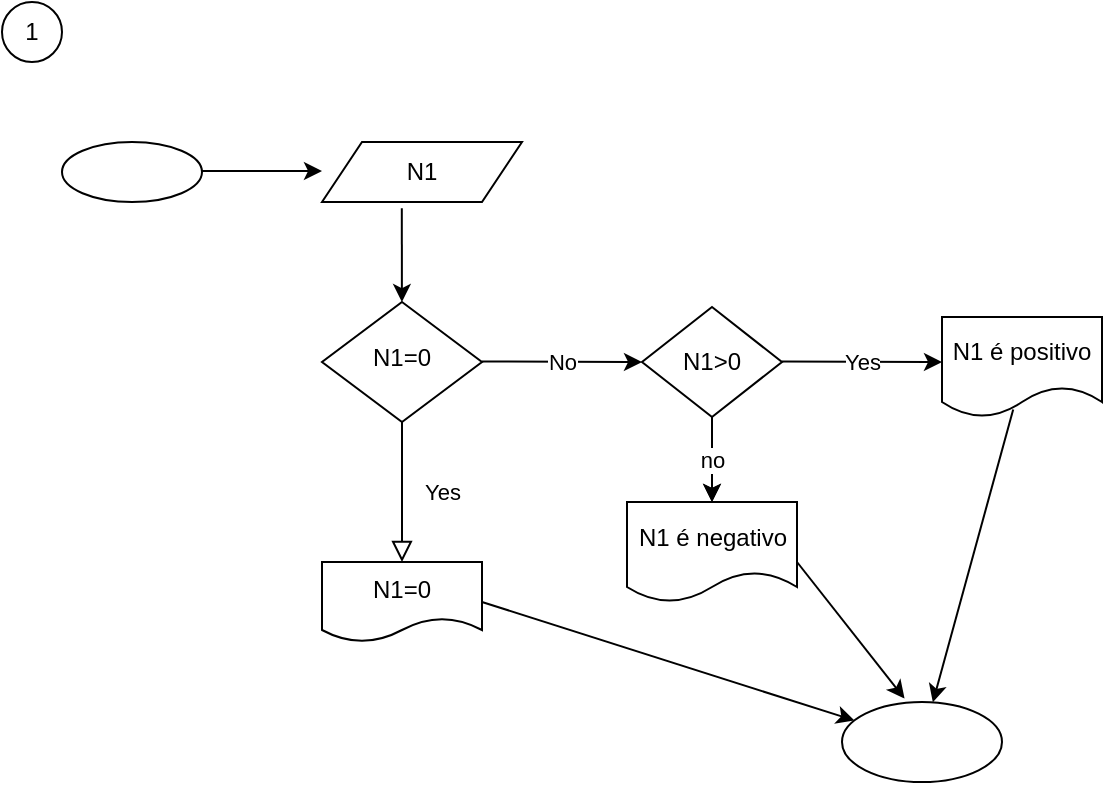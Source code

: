 <mxfile version="20.2.5" type="device" pages="8"><diagram id="C5RBs43oDa-KdzZeNtuy" name="Page-1"><mxGraphModel dx="1422" dy="772" grid="1" gridSize="10" guides="1" tooltips="1" connect="1" arrows="1" fold="1" page="1" pageScale="1" pageWidth="827" pageHeight="1169" math="0" shadow="0"><root><mxCell id="WIyWlLk6GJQsqaUBKTNV-0"/><mxCell id="WIyWlLk6GJQsqaUBKTNV-1" parent="WIyWlLk6GJQsqaUBKTNV-0"/><mxCell id="WIyWlLk6GJQsqaUBKTNV-4" value="Yes" style="rounded=0;html=1;jettySize=auto;orthogonalLoop=1;fontSize=11;endArrow=block;endFill=0;endSize=8;strokeWidth=1;shadow=0;labelBackgroundColor=none;edgeStyle=orthogonalEdgeStyle;" parent="WIyWlLk6GJQsqaUBKTNV-1" source="WIyWlLk6GJQsqaUBKTNV-6" edge="1"><mxGeometry y="20" relative="1" as="geometry"><mxPoint as="offset"/><mxPoint x="210" y="280" as="targetPoint"/></mxGeometry></mxCell><mxCell id="WIyWlLk6GJQsqaUBKTNV-6" value="N1=0" style="rhombus;whiteSpace=wrap;html=1;shadow=0;fontFamily=Helvetica;fontSize=12;align=center;strokeWidth=1;spacing=6;spacingTop=-4;" parent="WIyWlLk6GJQsqaUBKTNV-1" vertex="1"><mxGeometry x="170" y="150" width="80" height="60" as="geometry"/></mxCell><mxCell id="rKGRu4XK9yp6uBb5CtG2-0" value="N1" style="shape=parallelogram;perimeter=parallelogramPerimeter;whiteSpace=wrap;html=1;fixedSize=1;" parent="WIyWlLk6GJQsqaUBKTNV-1" vertex="1"><mxGeometry x="170" y="70" width="100" height="30" as="geometry"/></mxCell><mxCell id="rKGRu4XK9yp6uBb5CtG2-1" value="" style="ellipse;whiteSpace=wrap;html=1;" parent="WIyWlLk6GJQsqaUBKTNV-1" vertex="1"><mxGeometry x="40" y="70" width="70" height="30" as="geometry"/></mxCell><mxCell id="rKGRu4XK9yp6uBb5CtG2-4" value="" style="endArrow=classic;html=1;rounded=0;" parent="WIyWlLk6GJQsqaUBKTNV-1" edge="1"><mxGeometry width="50" height="50" relative="1" as="geometry"><mxPoint x="110" y="84.5" as="sourcePoint"/><mxPoint x="170" y="84.5" as="targetPoint"/></mxGeometry></mxCell><mxCell id="rKGRu4XK9yp6uBb5CtG2-6" value="" style="endArrow=classic;html=1;rounded=0;exitX=0.399;exitY=1.105;exitDx=0;exitDy=0;exitPerimeter=0;" parent="WIyWlLk6GJQsqaUBKTNV-1" source="rKGRu4XK9yp6uBb5CtG2-0" target="WIyWlLk6GJQsqaUBKTNV-6" edge="1"><mxGeometry width="50" height="50" relative="1" as="geometry"><mxPoint x="340" y="160" as="sourcePoint"/><mxPoint x="390" y="110" as="targetPoint"/></mxGeometry></mxCell><mxCell id="rKGRu4XK9yp6uBb5CtG2-7" value="N1=0" style="shape=document;whiteSpace=wrap;html=1;boundedLbl=1;" parent="WIyWlLk6GJQsqaUBKTNV-1" vertex="1"><mxGeometry x="170" y="280" width="80" height="40" as="geometry"/></mxCell><mxCell id="rKGRu4XK9yp6uBb5CtG2-8" value="" style="endArrow=classic;html=1;rounded=0;" parent="WIyWlLk6GJQsqaUBKTNV-1" edge="1"><mxGeometry relative="1" as="geometry"><mxPoint x="250" y="179.71" as="sourcePoint"/><mxPoint x="330" y="180" as="targetPoint"/></mxGeometry></mxCell><mxCell id="rKGRu4XK9yp6uBb5CtG2-9" value="No" style="edgeLabel;resizable=0;html=1;align=center;verticalAlign=middle;" parent="rKGRu4XK9yp6uBb5CtG2-8" connectable="0" vertex="1"><mxGeometry relative="1" as="geometry"/></mxCell><mxCell id="NDSfP2kDkED5mw3ajWyG-4" value="" style="edgeStyle=orthogonalEdgeStyle;rounded=0;orthogonalLoop=1;jettySize=auto;html=1;" parent="WIyWlLk6GJQsqaUBKTNV-1" source="rKGRu4XK9yp6uBb5CtG2-10" target="NDSfP2kDkED5mw3ajWyG-2" edge="1"><mxGeometry relative="1" as="geometry"/></mxCell><mxCell id="rKGRu4XK9yp6uBb5CtG2-10" value="N1&amp;gt;0" style="rhombus;whiteSpace=wrap;html=1;" parent="WIyWlLk6GJQsqaUBKTNV-1" vertex="1"><mxGeometry x="330" y="152.5" width="70" height="55" as="geometry"/></mxCell><mxCell id="rKGRu4XK9yp6uBb5CtG2-12" value="" style="endArrow=classic;html=1;rounded=0;" parent="WIyWlLk6GJQsqaUBKTNV-1" edge="1"><mxGeometry relative="1" as="geometry"><mxPoint x="400" y="179.71" as="sourcePoint"/><mxPoint x="480" y="180" as="targetPoint"/><Array as="points"/></mxGeometry></mxCell><mxCell id="rKGRu4XK9yp6uBb5CtG2-13" value="Yes" style="edgeLabel;resizable=0;html=1;align=center;verticalAlign=middle;" parent="rKGRu4XK9yp6uBb5CtG2-12" connectable="0" vertex="1"><mxGeometry relative="1" as="geometry"/></mxCell><mxCell id="NDSfP2kDkED5mw3ajWyG-0" value="" style="endArrow=classic;html=1;rounded=0;exitX=0.5;exitY=1;exitDx=0;exitDy=0;" parent="WIyWlLk6GJQsqaUBKTNV-1" source="rKGRu4XK9yp6uBb5CtG2-10" target="NDSfP2kDkED5mw3ajWyG-2" edge="1"><mxGeometry relative="1" as="geometry"><mxPoint x="315" y="260" as="sourcePoint"/><mxPoint x="415" y="260" as="targetPoint"/></mxGeometry></mxCell><mxCell id="NDSfP2kDkED5mw3ajWyG-1" value="no" style="edgeLabel;resizable=0;html=1;align=center;verticalAlign=middle;" parent="NDSfP2kDkED5mw3ajWyG-0" connectable="0" vertex="1"><mxGeometry relative="1" as="geometry"/></mxCell><mxCell id="NDSfP2kDkED5mw3ajWyG-2" value="N1 é negativo" style="shape=document;whiteSpace=wrap;html=1;boundedLbl=1;" parent="WIyWlLk6GJQsqaUBKTNV-1" vertex="1"><mxGeometry x="322.5" y="250" width="85" height="50" as="geometry"/></mxCell><mxCell id="NDSfP2kDkED5mw3ajWyG-3" value="N1 é positivo" style="shape=document;whiteSpace=wrap;html=1;boundedLbl=1;" parent="WIyWlLk6GJQsqaUBKTNV-1" vertex="1"><mxGeometry x="480" y="157.5" width="80" height="50" as="geometry"/></mxCell><mxCell id="NDSfP2kDkED5mw3ajWyG-5" value="" style="ellipse;whiteSpace=wrap;html=1;" parent="WIyWlLk6GJQsqaUBKTNV-1" vertex="1"><mxGeometry x="430" y="350" width="80" height="40" as="geometry"/></mxCell><mxCell id="NDSfP2kDkED5mw3ajWyG-6" value="" style="endArrow=classic;html=1;rounded=0;exitX=1;exitY=0.5;exitDx=0;exitDy=0;" parent="WIyWlLk6GJQsqaUBKTNV-1" source="rKGRu4XK9yp6uBb5CtG2-7" target="NDSfP2kDkED5mw3ajWyG-5" edge="1"><mxGeometry width="50" height="50" relative="1" as="geometry"><mxPoint x="270" y="360" as="sourcePoint"/><mxPoint x="320" y="310" as="targetPoint"/></mxGeometry></mxCell><mxCell id="NDSfP2kDkED5mw3ajWyG-7" value="" style="endArrow=classic;html=1;rounded=0;entryX=0.391;entryY=-0.043;entryDx=0;entryDy=0;entryPerimeter=0;" parent="WIyWlLk6GJQsqaUBKTNV-1" target="NDSfP2kDkED5mw3ajWyG-5" edge="1"><mxGeometry width="50" height="50" relative="1" as="geometry"><mxPoint x="407.5" y="280" as="sourcePoint"/><mxPoint x="457.5" y="230" as="targetPoint"/></mxGeometry></mxCell><mxCell id="NDSfP2kDkED5mw3ajWyG-8" value="" style="endArrow=classic;html=1;rounded=0;exitX=0.445;exitY=0.924;exitDx=0;exitDy=0;exitPerimeter=0;" parent="WIyWlLk6GJQsqaUBKTNV-1" source="NDSfP2kDkED5mw3ajWyG-3" target="NDSfP2kDkED5mw3ajWyG-5" edge="1"><mxGeometry width="50" height="50" relative="1" as="geometry"><mxPoint x="540" y="280" as="sourcePoint"/><mxPoint x="590" y="230" as="targetPoint"/></mxGeometry></mxCell><mxCell id="NDSfP2kDkED5mw3ajWyG-9" value="1" style="ellipse;whiteSpace=wrap;html=1;aspect=fixed;" parent="WIyWlLk6GJQsqaUBKTNV-1" vertex="1"><mxGeometry x="10" width="30" height="30" as="geometry"/></mxCell></root></mxGraphModel></diagram><diagram id="LHKF2L7_4e1CwO7LIb2t" name="Page-2"><mxGraphModel dx="1422" dy="772" grid="1" gridSize="10" guides="1" tooltips="1" connect="1" arrows="1" fold="1" page="1" pageScale="1" pageWidth="827" pageHeight="1169" math="0" shadow="0"><root><mxCell id="0"/><mxCell id="1" parent="0"/><mxCell id="hHsqUEpIhvTB9ddk6FLj-1" value="" style="ellipse;whiteSpace=wrap;html=1;" parent="1" vertex="1"><mxGeometry x="50" y="60" width="60" height="30" as="geometry"/></mxCell><mxCell id="hHsqUEpIhvTB9ddk6FLj-2" value="2" style="ellipse;whiteSpace=wrap;html=1;aspect=fixed;" parent="1" vertex="1"><mxGeometry x="10" width="30" height="30" as="geometry"/></mxCell><mxCell id="hHsqUEpIhvTB9ddk6FLj-3" value="N3" style="shape=parallelogram;perimeter=parallelogramPerimeter;whiteSpace=wrap;html=1;fixedSize=1;" parent="1" vertex="1"><mxGeometry x="360" y="60" width="80" height="30" as="geometry"/></mxCell><mxCell id="hHsqUEpIhvTB9ddk6FLj-4" value="N2" style="shape=parallelogram;perimeter=parallelogramPerimeter;whiteSpace=wrap;html=1;fixedSize=1;" parent="1" vertex="1"><mxGeometry x="250" y="60" width="80" height="30" as="geometry"/></mxCell><mxCell id="hHsqUEpIhvTB9ddk6FLj-5" value="N1" style="shape=parallelogram;perimeter=parallelogramPerimeter;whiteSpace=wrap;html=1;fixedSize=1;" parent="1" vertex="1"><mxGeometry x="140" y="60" width="80" height="30" as="geometry"/></mxCell><mxCell id="hHsqUEpIhvTB9ddk6FLj-6" value="" style="endArrow=classic;html=1;rounded=0;exitX=1;exitY=0.5;exitDx=0;exitDy=0;entryX=0;entryY=0.5;entryDx=0;entryDy=0;" parent="1" source="hHsqUEpIhvTB9ddk6FLj-1" target="hHsqUEpIhvTB9ddk6FLj-5" edge="1"><mxGeometry width="50" height="50" relative="1" as="geometry"><mxPoint x="310" y="150" as="sourcePoint"/><mxPoint x="360" y="100" as="targetPoint"/></mxGeometry></mxCell><mxCell id="hHsqUEpIhvTB9ddk6FLj-8" value="" style="endArrow=classic;html=1;rounded=0;exitX=1;exitY=0.75;exitDx=0;exitDy=0;" parent="1" source="hHsqUEpIhvTB9ddk6FLj-5" target="hHsqUEpIhvTB9ddk6FLj-4" edge="1"><mxGeometry width="50" height="50" relative="1" as="geometry"><mxPoint x="310" y="150" as="sourcePoint"/><mxPoint x="360" y="100" as="targetPoint"/></mxGeometry></mxCell><mxCell id="hHsqUEpIhvTB9ddk6FLj-9" value="" style="endArrow=classic;html=1;rounded=0;exitX=1;exitY=0.5;exitDx=0;exitDy=0;" parent="1" source="hHsqUEpIhvTB9ddk6FLj-4" target="hHsqUEpIhvTB9ddk6FLj-3" edge="1"><mxGeometry width="50" height="50" relative="1" as="geometry"><mxPoint x="310" y="150" as="sourcePoint"/><mxPoint x="360" y="100" as="targetPoint"/></mxGeometry></mxCell><mxCell id="hHsqUEpIhvTB9ddk6FLj-10" value="N1&amp;gt;N2" style="rhombus;whiteSpace=wrap;html=1;" parent="1" vertex="1"><mxGeometry x="290" y="160" width="80" height="80" as="geometry"/></mxCell><mxCell id="hHsqUEpIhvTB9ddk6FLj-11" value="N2&amp;gt;N3" style="rhombus;whiteSpace=wrap;html=1;" parent="1" vertex="1"><mxGeometry x="370" y="300" width="80" height="80" as="geometry"/></mxCell><mxCell id="hHsqUEpIhvTB9ddk6FLj-12" value="N1&amp;gt;N3" style="rhombus;whiteSpace=wrap;html=1;" parent="1" vertex="1"><mxGeometry x="210" y="300" width="80" height="80" as="geometry"/></mxCell><mxCell id="hHsqUEpIhvTB9ddk6FLj-13" value="" style="endArrow=classic;html=1;rounded=0;exitX=0.43;exitY=1.057;exitDx=0;exitDy=0;exitPerimeter=0;entryX=0.5;entryY=0;entryDx=0;entryDy=0;" parent="1" source="hHsqUEpIhvTB9ddk6FLj-3" target="hHsqUEpIhvTB9ddk6FLj-10" edge="1"><mxGeometry width="50" height="50" relative="1" as="geometry"><mxPoint x="310" y="270" as="sourcePoint"/><mxPoint x="360" y="220" as="targetPoint"/></mxGeometry></mxCell><mxCell id="hHsqUEpIhvTB9ddk6FLj-14" value="" style="endArrow=classic;html=1;rounded=0;entryX=0.5;entryY=0;entryDx=0;entryDy=0;" parent="1" target="hHsqUEpIhvTB9ddk6FLj-11" edge="1"><mxGeometry relative="1" as="geometry"><mxPoint x="370" y="199.71" as="sourcePoint"/><mxPoint x="450" y="200" as="targetPoint"/></mxGeometry></mxCell><mxCell id="hHsqUEpIhvTB9ddk6FLj-15" value="Yes" style="edgeLabel;resizable=0;html=1;align=center;verticalAlign=middle;" parent="hHsqUEpIhvTB9ddk6FLj-14" connectable="0" vertex="1"><mxGeometry relative="1" as="geometry"/></mxCell><mxCell id="hHsqUEpIhvTB9ddk6FLj-17" value="" style="endArrow=classic;html=1;rounded=0;entryX=0.5;entryY=0;entryDx=0;entryDy=0;" parent="1" target="hHsqUEpIhvTB9ddk6FLj-12" edge="1"><mxGeometry relative="1" as="geometry"><mxPoint x="290" y="199.86" as="sourcePoint"/><mxPoint x="220" y="199.86" as="targetPoint"/></mxGeometry></mxCell><mxCell id="hHsqUEpIhvTB9ddk6FLj-18" value="No" style="edgeLabel;resizable=0;html=1;align=center;verticalAlign=middle;" parent="hHsqUEpIhvTB9ddk6FLj-17" connectable="0" vertex="1"><mxGeometry relative="1" as="geometry"/></mxCell><mxCell id="hHsqUEpIhvTB9ddk6FLj-19" value="" style="endArrow=classic;html=1;rounded=0;" parent="1" edge="1"><mxGeometry relative="1" as="geometry"><mxPoint x="290" y="340" as="sourcePoint"/><mxPoint x="330" y="440" as="targetPoint"/></mxGeometry></mxCell><mxCell id="hHsqUEpIhvTB9ddk6FLj-20" value="No" style="edgeLabel;resizable=0;html=1;align=center;verticalAlign=middle;" parent="hHsqUEpIhvTB9ddk6FLj-19" connectable="0" vertex="1"><mxGeometry relative="1" as="geometry"/></mxCell><mxCell id="hHsqUEpIhvTB9ddk6FLj-21" value="" style="endArrow=classic;html=1;rounded=0;entryX=0.5;entryY=0;entryDx=0;entryDy=0;" parent="1" edge="1"><mxGeometry relative="1" as="geometry"><mxPoint x="370" y="340" as="sourcePoint"/><mxPoint x="330" y="440.14" as="targetPoint"/></mxGeometry></mxCell><mxCell id="hHsqUEpIhvTB9ddk6FLj-22" value="No" style="edgeLabel;resizable=0;html=1;align=center;verticalAlign=middle;" parent="hHsqUEpIhvTB9ddk6FLj-21" connectable="0" vertex="1"><mxGeometry relative="1" as="geometry"/></mxCell><mxCell id="hHsqUEpIhvTB9ddk6FLj-23" value="" style="endArrow=classic;html=1;rounded=0;" parent="1" edge="1"><mxGeometry relative="1" as="geometry"><mxPoint x="450" y="340" as="sourcePoint"/><mxPoint x="450" y="440" as="targetPoint"/></mxGeometry></mxCell><mxCell id="hHsqUEpIhvTB9ddk6FLj-24" value="Yes" style="edgeLabel;resizable=0;html=1;align=center;verticalAlign=middle;" parent="hHsqUEpIhvTB9ddk6FLj-23" connectable="0" vertex="1"><mxGeometry relative="1" as="geometry"/></mxCell><mxCell id="hHsqUEpIhvTB9ddk6FLj-25" value="" style="endArrow=classic;html=1;rounded=0;" parent="1" edge="1"><mxGeometry relative="1" as="geometry"><mxPoint x="210" y="340.0" as="sourcePoint"/><mxPoint x="210" y="440" as="targetPoint"/></mxGeometry></mxCell><mxCell id="hHsqUEpIhvTB9ddk6FLj-26" value="Yes" style="edgeLabel;resizable=0;html=1;align=center;verticalAlign=middle;" parent="hHsqUEpIhvTB9ddk6FLj-25" connectable="0" vertex="1"><mxGeometry relative="1" as="geometry"/></mxCell><mxCell id="hHsqUEpIhvTB9ddk6FLj-27" value="N2 é o maior" style="shape=document;whiteSpace=wrap;html=1;boundedLbl=1;" parent="1" vertex="1"><mxGeometry x="410" y="440" width="70" height="40" as="geometry"/></mxCell><mxCell id="hHsqUEpIhvTB9ddk6FLj-28" value="N3 é o maior" style="shape=document;whiteSpace=wrap;html=1;boundedLbl=1;" parent="1" vertex="1"><mxGeometry x="290" y="440" width="70" height="40" as="geometry"/></mxCell><mxCell id="hHsqUEpIhvTB9ddk6FLj-29" value="N1 é o maior" style="shape=document;whiteSpace=wrap;html=1;boundedLbl=1;" parent="1" vertex="1"><mxGeometry x="170" y="440" width="70" height="40" as="geometry"/></mxCell><mxCell id="hHsqUEpIhvTB9ddk6FLj-30" value="" style="ellipse;whiteSpace=wrap;html=1;" parent="1" vertex="1"><mxGeometry x="280" y="520" width="90" height="50" as="geometry"/></mxCell><mxCell id="hHsqUEpIhvTB9ddk6FLj-31" value="" style="endArrow=classic;html=1;rounded=0;exitX=0.44;exitY=0.929;exitDx=0;exitDy=0;exitPerimeter=0;entryX=0.031;entryY=0.338;entryDx=0;entryDy=0;entryPerimeter=0;" parent="1" source="hHsqUEpIhvTB9ddk6FLj-29" target="hHsqUEpIhvTB9ddk6FLj-30" edge="1"><mxGeometry width="50" height="50" relative="1" as="geometry"><mxPoint x="290" y="540" as="sourcePoint"/><mxPoint x="340" y="490" as="targetPoint"/></mxGeometry></mxCell><mxCell id="hHsqUEpIhvTB9ddk6FLj-32" value="" style="endArrow=classic;html=1;rounded=0;exitX=0.433;exitY=0.964;exitDx=0;exitDy=0;exitPerimeter=0;entryX=0.444;entryY=0;entryDx=0;entryDy=0;entryPerimeter=0;" parent="1" source="hHsqUEpIhvTB9ddk6FLj-28" target="hHsqUEpIhvTB9ddk6FLj-30" edge="1"><mxGeometry width="50" height="50" relative="1" as="geometry"><mxPoint x="290" y="540" as="sourcePoint"/><mxPoint x="340" y="490" as="targetPoint"/></mxGeometry></mxCell><mxCell id="hHsqUEpIhvTB9ddk6FLj-33" value="" style="endArrow=classic;html=1;rounded=0;exitX=0.329;exitY=1.026;exitDx=0;exitDy=0;exitPerimeter=0;entryX=1;entryY=0.4;entryDx=0;entryDy=0;entryPerimeter=0;" parent="1" source="hHsqUEpIhvTB9ddk6FLj-27" target="hHsqUEpIhvTB9ddk6FLj-30" edge="1"><mxGeometry width="50" height="50" relative="1" as="geometry"><mxPoint x="290" y="540" as="sourcePoint"/><mxPoint x="340" y="490" as="targetPoint"/></mxGeometry></mxCell></root></mxGraphModel></diagram><diagram id="XWxai9rSqYQkVqQhlrRI" name="Page-3"><mxGraphModel dx="1422" dy="772" grid="1" gridSize="10" guides="1" tooltips="1" connect="1" arrows="1" fold="1" page="1" pageScale="1" pageWidth="827" pageHeight="1169" math="0" shadow="0"><root><mxCell id="0"/><mxCell id="1" parent="0"/><mxCell id="2LSOUo7bN66pYw-qp8vR-1" value="3" style="ellipse;whiteSpace=wrap;html=1;aspect=fixed;" parent="1" vertex="1"><mxGeometry x="10" width="30" height="30" as="geometry"/></mxCell><mxCell id="2LSOUo7bN66pYw-qp8vR-2" value="" style="ellipse;whiteSpace=wrap;html=1;" parent="1" vertex="1"><mxGeometry x="50" y="110" width="80" height="50" as="geometry"/></mxCell><mxCell id="2LSOUo7bN66pYw-qp8vR-3" value="Insira o dia de nascimento" style="shape=document;whiteSpace=wrap;html=1;boundedLbl=1;" parent="1" vertex="1"><mxGeometry x="180" y="110" width="90" height="50" as="geometry"/></mxCell><mxCell id="2LSOUo7bN66pYw-qp8vR-4" value="Insira o dia atual" style="shape=document;whiteSpace=wrap;html=1;boundedLbl=1;" parent="1" vertex="1"><mxGeometry x="430" y="110" width="90" height="50" as="geometry"/></mxCell><mxCell id="2LSOUo7bN66pYw-qp8vR-5" value="Db" style="shape=parallelogram;perimeter=parallelogramPerimeter;whiteSpace=wrap;html=1;fixedSize=1;" parent="1" vertex="1"><mxGeometry x="300" y="110" width="100" height="40" as="geometry"/></mxCell><mxCell id="2LSOUo7bN66pYw-qp8vR-6" value="Dp" style="shape=parallelogram;perimeter=parallelogramPerimeter;whiteSpace=wrap;html=1;fixedSize=1;" parent="1" vertex="1"><mxGeometry x="550" y="110" width="100" height="40" as="geometry"/></mxCell><mxCell id="2LSOUo7bN66pYw-qp8vR-7" value="Insira o mês de nascimento" style="shape=document;whiteSpace=wrap;html=1;boundedLbl=1;" parent="1" vertex="1"><mxGeometry x="180" y="200" width="90" height="50" as="geometry"/></mxCell><mxCell id="2LSOUo7bN66pYw-qp8vR-8" value="Insira o mês atual" style="shape=document;whiteSpace=wrap;html=1;boundedLbl=1;" parent="1" vertex="1"><mxGeometry x="430" y="200" width="90" height="50" as="geometry"/></mxCell><mxCell id="2LSOUo7bN66pYw-qp8vR-9" value="Mb" style="shape=parallelogram;perimeter=parallelogramPerimeter;whiteSpace=wrap;html=1;fixedSize=1;" parent="1" vertex="1"><mxGeometry x="300" y="200" width="100" height="40" as="geometry"/></mxCell><mxCell id="2LSOUo7bN66pYw-qp8vR-10" value="Mp" style="shape=parallelogram;perimeter=parallelogramPerimeter;whiteSpace=wrap;html=1;fixedSize=1;" parent="1" vertex="1"><mxGeometry x="550" y="200" width="100" height="40" as="geometry"/></mxCell><mxCell id="2LSOUo7bN66pYw-qp8vR-11" value="Insira o ano de nascimento" style="shape=document;whiteSpace=wrap;html=1;boundedLbl=1;" parent="1" vertex="1"><mxGeometry x="180" y="290" width="90" height="50" as="geometry"/></mxCell><mxCell id="2LSOUo7bN66pYw-qp8vR-12" value="Insira o ano atual" style="shape=document;whiteSpace=wrap;html=1;boundedLbl=1;" parent="1" vertex="1"><mxGeometry x="430" y="290" width="90" height="50" as="geometry"/></mxCell><mxCell id="2LSOUo7bN66pYw-qp8vR-13" value="Yb" style="shape=parallelogram;perimeter=parallelogramPerimeter;whiteSpace=wrap;html=1;fixedSize=1;" parent="1" vertex="1"><mxGeometry x="300" y="290" width="100" height="40" as="geometry"/></mxCell><mxCell id="2LSOUo7bN66pYw-qp8vR-14" value="Yp" style="shape=parallelogram;perimeter=parallelogramPerimeter;whiteSpace=wrap;html=1;fixedSize=1;" parent="1" vertex="1"><mxGeometry x="550" y="290" width="100" height="40" as="geometry"/></mxCell><mxCell id="2LSOUo7bN66pYw-qp8vR-15" value="" style="endArrow=classic;html=1;rounded=0;entryX=0.085;entryY=0.499;entryDx=0;entryDy=0;entryPerimeter=0;exitX=1;exitY=0.4;exitDx=0;exitDy=0;exitPerimeter=0;" parent="1" source="2LSOUo7bN66pYw-qp8vR-3" target="2LSOUo7bN66pYw-qp8vR-5" edge="1"><mxGeometry width="50" height="50" relative="1" as="geometry"><mxPoint x="280" y="130" as="sourcePoint"/><mxPoint x="470" y="210" as="targetPoint"/><Array as="points"><mxPoint x="290" y="130"/></Array></mxGeometry></mxCell><mxCell id="2LSOUo7bN66pYw-qp8vR-16" value="" style="endArrow=classic;html=1;rounded=0;entryX=0.085;entryY=0.499;entryDx=0;entryDy=0;entryPerimeter=0;exitX=0.9;exitY=0.5;exitDx=0;exitDy=0;exitPerimeter=0;" parent="1" source="2LSOUo7bN66pYw-qp8vR-5" edge="1"><mxGeometry width="50" height="50" relative="1" as="geometry"><mxPoint x="391.5" y="129.94" as="sourcePoint"/><mxPoint x="430.0" y="129.9" as="targetPoint"/><Array as="points"><mxPoint x="411.5" y="129.94"/></Array></mxGeometry></mxCell><mxCell id="2LSOUo7bN66pYw-qp8vR-17" value="" style="endArrow=classic;html=1;rounded=0;entryX=0.085;entryY=0.499;entryDx=0;entryDy=0;entryPerimeter=0;exitX=1;exitY=0.4;exitDx=0;exitDy=0;exitPerimeter=0;" parent="1" edge="1"><mxGeometry width="50" height="50" relative="1" as="geometry"><mxPoint x="270" y="219.94" as="sourcePoint"/><mxPoint x="308.5" y="219.9" as="targetPoint"/><Array as="points"><mxPoint x="290" y="219.94"/></Array></mxGeometry></mxCell><mxCell id="2LSOUo7bN66pYw-qp8vR-18" value="" style="endArrow=classic;html=1;rounded=0;entryX=0.085;entryY=0.499;entryDx=0;entryDy=0;entryPerimeter=0;exitX=1;exitY=0.5;exitDx=0;exitDy=0;" parent="1" source="2LSOUo7bN66pYw-qp8vR-9" edge="1"><mxGeometry width="50" height="50" relative="1" as="geometry"><mxPoint x="391.5" y="219.94" as="sourcePoint"/><mxPoint x="430.0" y="219.9" as="targetPoint"/><Array as="points"><mxPoint x="411.5" y="219.94"/></Array></mxGeometry></mxCell><mxCell id="2LSOUo7bN66pYw-qp8vR-19" value="" style="endArrow=classic;html=1;rounded=0;entryX=0.085;entryY=0.499;entryDx=0;entryDy=0;entryPerimeter=0;exitX=1;exitY=0.4;exitDx=0;exitDy=0;exitPerimeter=0;" parent="1" edge="1"><mxGeometry width="50" height="50" relative="1" as="geometry"><mxPoint x="270" y="309.94" as="sourcePoint"/><mxPoint x="308.5" y="309.9" as="targetPoint"/><Array as="points"><mxPoint x="290" y="309.94"/></Array></mxGeometry></mxCell><mxCell id="2LSOUo7bN66pYw-qp8vR-20" value="" style="endArrow=classic;html=1;rounded=0;entryX=0.085;entryY=0.499;entryDx=0;entryDy=0;entryPerimeter=0;exitX=1;exitY=0.4;exitDx=0;exitDy=0;exitPerimeter=0;" parent="1" edge="1"><mxGeometry width="50" height="50" relative="1" as="geometry"><mxPoint x="520" y="219.94" as="sourcePoint"/><mxPoint x="558.5" y="219.9" as="targetPoint"/><Array as="points"><mxPoint x="540" y="219.94"/></Array></mxGeometry></mxCell><mxCell id="2LSOUo7bN66pYw-qp8vR-21" value="" style="endArrow=classic;html=1;rounded=0;entryX=0.085;entryY=0.499;entryDx=0;entryDy=0;entryPerimeter=0;exitX=1;exitY=0.4;exitDx=0;exitDy=0;exitPerimeter=0;" parent="1" edge="1"><mxGeometry width="50" height="50" relative="1" as="geometry"><mxPoint x="520" y="309.94" as="sourcePoint"/><mxPoint x="558.5" y="309.9" as="targetPoint"/><Array as="points"><mxPoint x="540" y="309.94"/></Array></mxGeometry></mxCell><mxCell id="2LSOUo7bN66pYw-qp8vR-22" value="" style="endArrow=classic;html=1;rounded=0;entryX=0.085;entryY=0.499;entryDx=0;entryDy=0;entryPerimeter=0;exitX=1;exitY=0.4;exitDx=0;exitDy=0;exitPerimeter=0;" parent="1" edge="1"><mxGeometry width="50" height="50" relative="1" as="geometry"><mxPoint x="520" y="129.94" as="sourcePoint"/><mxPoint x="558.5" y="129.9" as="targetPoint"/><Array as="points"><mxPoint x="540" y="129.94"/><mxPoint x="550" y="130"/></Array></mxGeometry></mxCell><mxCell id="2LSOUo7bN66pYw-qp8vR-23" value="" style="endArrow=classic;html=1;rounded=0;entryX=0.085;entryY=0.499;entryDx=0;entryDy=0;entryPerimeter=0;exitX=1;exitY=0.5;exitDx=0;exitDy=0;" parent="1" edge="1"><mxGeometry width="50" height="50" relative="1" as="geometry"><mxPoint x="390" y="310" as="sourcePoint"/><mxPoint x="430.0" y="309.9" as="targetPoint"/><Array as="points"><mxPoint x="411.5" y="309.94"/></Array></mxGeometry></mxCell><mxCell id="2LSOUo7bN66pYw-qp8vR-24" value="" style="endArrow=classic;html=1;rounded=0;entryX=0.085;entryY=0.499;entryDx=0;entryDy=0;entryPerimeter=0;exitX=1;exitY=0.4;exitDx=0;exitDy=0;exitPerimeter=0;" parent="1" edge="1"><mxGeometry width="50" height="50" relative="1" as="geometry"><mxPoint x="520" y="129.94" as="sourcePoint"/><mxPoint x="558.5" y="129.9" as="targetPoint"/><Array as="points"><mxPoint x="540" y="129.94"/><mxPoint x="550" y="130"/></Array></mxGeometry></mxCell><mxCell id="2LSOUo7bN66pYw-qp8vR-25" value="" style="endArrow=classic;html=1;rounded=0;exitX=1;exitY=0.4;exitDx=0;exitDy=0;exitPerimeter=0;entryX=0.444;entryY=0;entryDx=0;entryDy=0;entryPerimeter=0;" parent="1" target="2LSOUo7bN66pYw-qp8vR-7" edge="1"><mxGeometry width="50" height="50" relative="1" as="geometry"><mxPoint x="640" y="129.93" as="sourcePoint"/><mxPoint x="220" y="190" as="targetPoint"/><Array as="points"><mxPoint x="660" y="130"/><mxPoint x="660" y="170"/><mxPoint x="220" y="170"/></Array></mxGeometry></mxCell><mxCell id="2LSOUo7bN66pYw-qp8vR-26" value="" style="endArrow=classic;html=1;rounded=0;exitX=1;exitY=0.4;exitDx=0;exitDy=0;exitPerimeter=0;entryX=0.444;entryY=0;entryDx=0;entryDy=0;entryPerimeter=0;" parent="1" edge="1"><mxGeometry width="50" height="50" relative="1" as="geometry"><mxPoint x="640.04" y="219.93" as="sourcePoint"/><mxPoint x="220.0" y="290" as="targetPoint"/><Array as="points"><mxPoint x="660.04" y="220"/><mxPoint x="660.04" y="260"/><mxPoint x="220.04" y="260"/></Array></mxGeometry></mxCell><mxCell id="2LSOUo7bN66pYw-qp8vR-27" value="" style="endArrow=classic;html=1;rounded=0;entryX=0.085;entryY=0.499;entryDx=0;entryDy=0;entryPerimeter=0;exitX=1;exitY=0.4;exitDx=0;exitDy=0;exitPerimeter=0;" parent="1" source="2LSOUo7bN66pYw-qp8vR-2" edge="1"><mxGeometry width="50" height="50" relative="1" as="geometry"><mxPoint x="141.5" y="129.9" as="sourcePoint"/><mxPoint x="180" y="129.86" as="targetPoint"/><Array as="points"><mxPoint x="161.5" y="129.9"/></Array></mxGeometry></mxCell><mxCell id="2LSOUo7bN66pYw-qp8vR-28" value="" style="endArrow=classic;html=1;rounded=0;exitX=1;exitY=0.4;exitDx=0;exitDy=0;exitPerimeter=0;entryX=0.444;entryY=0;entryDx=0;entryDy=0;entryPerimeter=0;" parent="1" edge="1"><mxGeometry width="50" height="50" relative="1" as="geometry"><mxPoint x="640.04" y="310.0" as="sourcePoint"/><mxPoint x="220" y="380.07" as="targetPoint"/><Array as="points"><mxPoint x="660.04" y="310.07"/><mxPoint x="660.04" y="350.07"/><mxPoint x="220.04" y="350.07"/></Array></mxGeometry></mxCell><mxCell id="2LSOUo7bN66pYw-qp8vR-29" value="Di=Dp-Db" style="rounded=0;whiteSpace=wrap;html=1;" parent="1" vertex="1"><mxGeometry x="165" y="380" width="105" height="40" as="geometry"/></mxCell><mxCell id="2LSOUo7bN66pYw-qp8vR-32" value="Di=Dp-Db" style="rounded=0;whiteSpace=wrap;html=1;" parent="1" vertex="1"><mxGeometry x="320" y="380" width="105" height="40" as="geometry"/></mxCell><mxCell id="2LSOUo7bN66pYw-qp8vR-33" value="Di=Dp-Db" style="rounded=0;whiteSpace=wrap;html=1;" parent="1" vertex="1"><mxGeometry x="480" y="380" width="105" height="40" as="geometry"/></mxCell><mxCell id="2LSOUo7bN66pYw-qp8vR-34" value="" style="endArrow=classic;html=1;rounded=0;entryX=0;entryY=0.5;entryDx=0;entryDy=0;exitX=1;exitY=0.4;exitDx=0;exitDy=0;exitPerimeter=0;" parent="1" target="2LSOUo7bN66pYw-qp8vR-32" edge="1"><mxGeometry width="50" height="50" relative="1" as="geometry"><mxPoint x="270" y="399.9" as="sourcePoint"/><mxPoint x="308.5" y="399.86" as="targetPoint"/><Array as="points"><mxPoint x="290" y="399.9"/></Array></mxGeometry></mxCell><mxCell id="2LSOUo7bN66pYw-qp8vR-35" value="" style="endArrow=classic;html=1;rounded=0;entryX=0;entryY=0.5;entryDx=0;entryDy=0;exitX=1;exitY=0.4;exitDx=0;exitDy=0;exitPerimeter=0;" parent="1" target="2LSOUo7bN66pYw-qp8vR-33" edge="1"><mxGeometry width="50" height="50" relative="1" as="geometry"><mxPoint x="425" y="399.86" as="sourcePoint"/><mxPoint x="475" y="399.96" as="targetPoint"/><Array as="points"><mxPoint x="445" y="399.86"/></Array></mxGeometry></mxCell><mxCell id="2LSOUo7bN66pYw-qp8vR-36" value="" style="endArrow=classic;html=1;rounded=0;exitX=1;exitY=0.5;exitDx=0;exitDy=0;" parent="1" source="2LSOUo7bN66pYw-qp8vR-33" edge="1"><mxGeometry width="50" height="50" relative="1" as="geometry"><mxPoint x="590" y="400" as="sourcePoint"/><mxPoint x="220" y="470" as="targetPoint"/><Array as="points"><mxPoint x="660.04" y="400.07"/><mxPoint x="660.04" y="440.07"/><mxPoint x="220.04" y="440.07"/></Array></mxGeometry></mxCell><mxCell id="2LSOUo7bN66pYw-qp8vR-37" value="Di&amp;lt;0" style="rhombus;whiteSpace=wrap;html=1;" parent="1" vertex="1"><mxGeometry x="180" y="470.0" width="80" height="80" as="geometry"/></mxCell><mxCell id="ueNFjFqFDwQ0U49IbmO0-1" value="" style="endArrow=classic;html=1;rounded=0;" parent="1" edge="1"><mxGeometry relative="1" as="geometry"><mxPoint x="180" y="510" as="sourcePoint"/><mxPoint x="140" y="510" as="targetPoint"/></mxGeometry></mxCell><mxCell id="ueNFjFqFDwQ0U49IbmO0-2" value="No" style="edgeLabel;resizable=0;html=1;align=center;verticalAlign=middle;" parent="ueNFjFqFDwQ0U49IbmO0-1" connectable="0" vertex="1"><mxGeometry relative="1" as="geometry"/></mxCell><mxCell id="ueNFjFqFDwQ0U49IbmO0-3" value="Mi&amp;lt;0" style="rhombus;whiteSpace=wrap;html=1;" parent="1" vertex="1"><mxGeometry x="140" y="580" width="80" height="80" as="geometry"/></mxCell><mxCell id="ueNFjFqFDwQ0U49IbmO0-5" value="" style="endArrow=classic;html=1;rounded=0;entryX=0;entryY=0.5;entryDx=0;entryDy=0;" parent="1" target="ueNFjFqFDwQ0U49IbmO0-7" edge="1"><mxGeometry relative="1" as="geometry"><mxPoint x="260" y="510" as="sourcePoint"/><mxPoint x="260" y="580" as="targetPoint"/></mxGeometry></mxCell><mxCell id="ueNFjFqFDwQ0U49IbmO0-6" value="yes" style="edgeLabel;resizable=0;html=1;align=center;verticalAlign=middle;" parent="ueNFjFqFDwQ0U49IbmO0-5" connectable="0" vertex="1"><mxGeometry relative="1" as="geometry"/></mxCell><mxCell id="ueNFjFqFDwQ0U49IbmO0-7" value="Mt=Mi-1" style="rounded=0;whiteSpace=wrap;html=1;" parent="1" vertex="1"><mxGeometry x="310" y="500" width="70" height="20" as="geometry"/></mxCell><mxCell id="ueNFjFqFDwQ0U49IbmO0-8" value="Dt=Di+30" style="rounded=0;whiteSpace=wrap;html=1;" parent="1" vertex="1"><mxGeometry x="410" y="500" width="70" height="20" as="geometry"/></mxCell><mxCell id="ueNFjFqFDwQ0U49IbmO0-9" value="" style="endArrow=classic;html=1;rounded=0;exitX=1;exitY=0.4;exitDx=0;exitDy=0;exitPerimeter=0;" parent="1" edge="1"><mxGeometry width="50" height="50" relative="1" as="geometry"><mxPoint x="380" y="509.8" as="sourcePoint"/><mxPoint x="410" y="510" as="targetPoint"/><Array as="points"><mxPoint x="400" y="509.8"/></Array></mxGeometry></mxCell><mxCell id="ueNFjFqFDwQ0U49IbmO0-10" value="" style="endArrow=classic;html=1;rounded=0;exitX=1;exitY=0.4;exitDx=0;exitDy=0;exitPerimeter=0;" parent="1" target="ueNFjFqFDwQ0U49IbmO0-3" edge="1"><mxGeometry width="50" height="50" relative="1" as="geometry"><mxPoint x="480" y="509.88" as="sourcePoint"/><mxPoint x="500" y="610" as="targetPoint"/><Array as="points"><mxPoint x="510" y="510"/><mxPoint x="510" y="540"/><mxPoint x="270" y="540"/></Array></mxGeometry></mxCell><mxCell id="ueNFjFqFDwQ0U49IbmO0-11" value="" style="endArrow=classic;html=1;rounded=0;" parent="1" edge="1"><mxGeometry relative="1" as="geometry"><mxPoint x="140" y="620" as="sourcePoint"/><mxPoint x="100" y="620" as="targetPoint"/></mxGeometry></mxCell><mxCell id="ueNFjFqFDwQ0U49IbmO0-12" value="No" style="edgeLabel;resizable=0;html=1;align=center;verticalAlign=middle;" parent="ueNFjFqFDwQ0U49IbmO0-11" connectable="0" vertex="1"><mxGeometry relative="1" as="geometry"/></mxCell><mxCell id="ueNFjFqFDwQ0U49IbmO0-14" value="" style="endArrow=classic;html=1;rounded=0;entryX=0;entryY=0.5;entryDx=0;entryDy=0;" parent="1" edge="1"><mxGeometry relative="1" as="geometry"><mxPoint x="220" y="619.83" as="sourcePoint"/><mxPoint x="270" y="619.83" as="targetPoint"/></mxGeometry></mxCell><mxCell id="ueNFjFqFDwQ0U49IbmO0-15" value="yes" style="edgeLabel;resizable=0;html=1;align=center;verticalAlign=middle;" parent="ueNFjFqFDwQ0U49IbmO0-14" connectable="0" vertex="1"><mxGeometry relative="1" as="geometry"/></mxCell><mxCell id="ueNFjFqFDwQ0U49IbmO0-16" value="Yt=Yi-1" style="rounded=0;whiteSpace=wrap;html=1;" parent="1" vertex="1"><mxGeometry x="270" y="610" width="70" height="20" as="geometry"/></mxCell><mxCell id="ueNFjFqFDwQ0U49IbmO0-17" value="Mt=Mi+12" style="rounded=0;whiteSpace=wrap;html=1;" parent="1" vertex="1"><mxGeometry x="370" y="610" width="70" height="20" as="geometry"/></mxCell><mxCell id="ueNFjFqFDwQ0U49IbmO0-18" value="" style="endArrow=classic;html=1;rounded=0;exitX=1;exitY=0.4;exitDx=0;exitDy=0;exitPerimeter=0;" parent="1" edge="1"><mxGeometry width="50" height="50" relative="1" as="geometry"><mxPoint x="340" y="619.8" as="sourcePoint"/><mxPoint x="370" y="620" as="targetPoint"/><Array as="points"><mxPoint x="360" y="619.8"/></Array></mxGeometry></mxCell><mxCell id="ueNFjFqFDwQ0U49IbmO0-19" value="" style="endArrow=classic;html=1;rounded=0;exitX=1;exitY=0.4;exitDx=0;exitDy=0;exitPerimeter=0;entryX=0.833;entryY=0.044;entryDx=0;entryDy=0;entryPerimeter=0;" parent="1" target="ueNFjFqFDwQ0U49IbmO0-20" edge="1"><mxGeometry width="50" height="50" relative="1" as="geometry"><mxPoint x="438.82" y="620.0" as="sourcePoint"/><mxPoint x="140" y="690" as="targetPoint"/><Array as="points"><mxPoint x="470" y="620"/><mxPoint x="470" y="670"/><mxPoint x="160" y="670"/></Array></mxGeometry></mxCell><mxCell id="ueNFjFqFDwQ0U49IbmO0-20" value="Yr=Yt*365" style="rounded=0;whiteSpace=wrap;html=1;" parent="1" vertex="1"><mxGeometry x="110" y="690" width="60" height="30" as="geometry"/></mxCell><mxCell id="ueNFjFqFDwQ0U49IbmO0-21" value="Yt=Yi" style="rounded=0;whiteSpace=wrap;html=1;" parent="1" vertex="1"><mxGeometry x="50" y="610" width="50" height="20" as="geometry"/></mxCell><mxCell id="ueNFjFqFDwQ0U49IbmO0-22" value="Mt=Mi" style="rounded=0;whiteSpace=wrap;html=1;" parent="1" vertex="1"><mxGeometry x="80" y="500" width="60" height="20" as="geometry"/></mxCell><mxCell id="ueNFjFqFDwQ0U49IbmO0-23" value="" style="endArrow=classic;html=1;rounded=0;exitX=0.5;exitY=1;exitDx=0;exitDy=0;entryX=0.5;entryY=0;entryDx=0;entryDy=0;" parent="1" source="ueNFjFqFDwQ0U49IbmO0-22" target="ueNFjFqFDwQ0U49IbmO0-3" edge="1"><mxGeometry width="50" height="50" relative="1" as="geometry"><mxPoint x="110" y="570" as="sourcePoint"/><mxPoint x="160" y="520" as="targetPoint"/><Array as="points"><mxPoint x="110" y="550"/><mxPoint x="180" y="550"/></Array></mxGeometry></mxCell><mxCell id="ueNFjFqFDwQ0U49IbmO0-24" value="" style="endArrow=classic;html=1;rounded=0;exitX=0.5;exitY=1;exitDx=0;exitDy=0;entryX=0.5;entryY=0;entryDx=0;entryDy=0;" parent="1" edge="1"><mxGeometry width="50" height="50" relative="1" as="geometry"><mxPoint x="70" y="630" as="sourcePoint"/><mxPoint x="140" y="690" as="targetPoint"/><Array as="points"><mxPoint x="70" y="660"/><mxPoint x="140" y="660"/></Array></mxGeometry></mxCell><mxCell id="ueNFjFqFDwQ0U49IbmO0-25" value="" style="endArrow=classic;html=1;rounded=0;exitX=1.033;exitY=0.633;exitDx=0;exitDy=0;exitPerimeter=0;" parent="1" source="ueNFjFqFDwQ0U49IbmO0-20" edge="1"><mxGeometry width="50" height="50" relative="1" as="geometry"><mxPoint x="220" y="740" as="sourcePoint"/><mxPoint x="230" y="710" as="targetPoint"/></mxGeometry></mxCell><mxCell id="ueNFjFqFDwQ0U49IbmO0-26" value="Mr=Mt*30" style="rounded=0;whiteSpace=wrap;html=1;" parent="1" vertex="1"><mxGeometry x="230" y="690" width="60" height="30" as="geometry"/></mxCell><mxCell id="ueNFjFqFDwQ0U49IbmO0-27" value="Dt=Yr+Mr+Dt" style="rounded=0;whiteSpace=wrap;html=1;" parent="1" vertex="1"><mxGeometry x="320" y="690" width="110" height="30" as="geometry"/></mxCell><mxCell id="ueNFjFqFDwQ0U49IbmO0-28" value="" style="endArrow=classic;html=1;rounded=0;exitX=1;exitY=0.667;exitDx=0;exitDy=0;exitPerimeter=0;entryX=-0.01;entryY=0.674;entryDx=0;entryDy=0;entryPerimeter=0;" parent="1" source="ueNFjFqFDwQ0U49IbmO0-26" target="ueNFjFqFDwQ0U49IbmO0-27" edge="1"><mxGeometry width="50" height="50" relative="1" as="geometry"><mxPoint x="320" y="720" as="sourcePoint"/><mxPoint x="370" y="670" as="targetPoint"/></mxGeometry></mxCell><mxCell id="ueNFjFqFDwQ0U49IbmO0-29" value="Sua idade é 'Dt' dias" style="shape=document;whiteSpace=wrap;html=1;boundedLbl=1;" parent="1" vertex="1"><mxGeometry x="250" y="760" width="120" height="60" as="geometry"/></mxCell><mxCell id="ueNFjFqFDwQ0U49IbmO0-30" value="" style="ellipse;whiteSpace=wrap;html=1;" parent="1" vertex="1"><mxGeometry x="435" y="765" width="80" height="50" as="geometry"/></mxCell><mxCell id="ueNFjFqFDwQ0U49IbmO0-31" value="" style="endArrow=classic;html=1;rounded=0;exitX=1;exitY=0.667;exitDx=0;exitDy=0;exitPerimeter=0;entryX=0;entryY=0.5;entryDx=0;entryDy=0;" parent="1" target="ueNFjFqFDwQ0U49IbmO0-30" edge="1"><mxGeometry width="50" height="50" relative="1" as="geometry"><mxPoint x="370" y="789.8" as="sourcePoint"/><mxPoint x="398.9" y="790.01" as="targetPoint"/></mxGeometry></mxCell><mxCell id="ueNFjFqFDwQ0U49IbmO0-32" value="" style="endArrow=classic;html=1;rounded=0;exitX=0.091;exitY=1;exitDx=0;exitDy=0;exitPerimeter=0;entryX=0.667;entryY=0;entryDx=0;entryDy=0;entryPerimeter=0;" parent="1" source="ueNFjFqFDwQ0U49IbmO0-27" target="ueNFjFqFDwQ0U49IbmO0-29" edge="1"><mxGeometry width="50" height="50" relative="1" as="geometry"><mxPoint x="330.55" y="730" as="sourcePoint"/><mxPoint x="359.45" y="730.21" as="targetPoint"/></mxGeometry></mxCell></root></mxGraphModel></diagram><diagram id="hSVQ2zqjA_EJWNj5hshY" name="Page-4"><mxGraphModel dx="1422" dy="772" grid="1" gridSize="10" guides="1" tooltips="1" connect="1" arrows="1" fold="1" page="1" pageScale="1" pageWidth="827" pageHeight="1169" math="0" shadow="0"><root><mxCell id="0"/><mxCell id="1" parent="0"/><mxCell id="ACSmanweAGdTpDvFLHeU-1" value="" style="ellipse;whiteSpace=wrap;html=1;" parent="1" vertex="1"><mxGeometry x="70" y="60" width="100" height="60" as="geometry"/></mxCell><mxCell id="ACSmanweAGdTpDvFLHeU-2" value="" style="endArrow=classic;html=1;rounded=0;" parent="1" target="ACSmanweAGdTpDvFLHeU-3" edge="1"><mxGeometry width="50" height="50" relative="1" as="geometry"><mxPoint x="170" y="90" as="sourcePoint"/><mxPoint x="220" y="90" as="targetPoint"/></mxGeometry></mxCell><mxCell id="ACSmanweAGdTpDvFLHeU-3" value="N1" style="shape=parallelogram;perimeter=parallelogramPerimeter;whiteSpace=wrap;html=1;fixedSize=1;" parent="1" vertex="1"><mxGeometry x="210" y="75" width="80" height="30" as="geometry"/></mxCell><mxCell id="ACSmanweAGdTpDvFLHeU-4" value="N2" style="shape=parallelogram;perimeter=parallelogramPerimeter;whiteSpace=wrap;html=1;fixedSize=1;" parent="1" vertex="1"><mxGeometry x="333.5" y="75" width="80" height="30" as="geometry"/></mxCell><mxCell id="ACSmanweAGdTpDvFLHeU-5" value="N3" style="shape=parallelogram;perimeter=parallelogramPerimeter;whiteSpace=wrap;html=1;fixedSize=1;" parent="1" vertex="1"><mxGeometry x="450" y="75" width="80" height="30" as="geometry"/></mxCell><mxCell id="ACSmanweAGdTpDvFLHeU-6" value="" style="endArrow=classic;html=1;rounded=0;entryX=0;entryY=0.5;entryDx=0;entryDy=0;exitX=1;exitY=0.5;exitDx=0;exitDy=0;" parent="1" source="ACSmanweAGdTpDvFLHeU-3" target="ACSmanweAGdTpDvFLHeU-4" edge="1"><mxGeometry width="50" height="50" relative="1" as="geometry"><mxPoint x="283.5" y="89.76" as="sourcePoint"/><mxPoint x="333.5" y="89.76" as="targetPoint"/></mxGeometry></mxCell><mxCell id="ACSmanweAGdTpDvFLHeU-7" value="" style="endArrow=classic;html=1;rounded=0;entryX=0;entryY=0.5;entryDx=0;entryDy=0;exitX=1;exitY=0.5;exitDx=0;exitDy=0;" parent="1" source="ACSmanweAGdTpDvFLHeU-4" edge="1"><mxGeometry width="50" height="50" relative="1" as="geometry"><mxPoint x="410" y="90" as="sourcePoint"/><mxPoint x="460" y="90.0" as="targetPoint"/></mxGeometry></mxCell><mxCell id="ACSmanweAGdTpDvFLHeU-8" value="Op=1" style="rhombus;whiteSpace=wrap;html=1;" parent="1" vertex="1"><mxGeometry x="230" y="170" width="80" height="80" as="geometry"/></mxCell><mxCell id="ACSmanweAGdTpDvFLHeU-9" value="Qual tipo de média será calculado?" style="shape=document;whiteSpace=wrap;html=1;boundedLbl=1;" parent="1" vertex="1"><mxGeometry x="580" y="75" width="90" height="55" as="geometry"/></mxCell><mxCell id="ACSmanweAGdTpDvFLHeU-10" value="" style="endArrow=classic;html=1;rounded=0;exitX=1;exitY=0.5;exitDx=0;exitDy=0;" parent="1" edge="1"><mxGeometry width="50" height="50" relative="1" as="geometry"><mxPoint x="520" y="89.76" as="sourcePoint"/><mxPoint x="580" y="90" as="targetPoint"/></mxGeometry></mxCell><mxCell id="ACSmanweAGdTpDvFLHeU-11" value="Op" style="shape=parallelogram;perimeter=parallelogramPerimeter;whiteSpace=wrap;html=1;fixedSize=1;" parent="1" vertex="1"><mxGeometry x="414" y="140" width="96" height="40" as="geometry"/></mxCell><mxCell id="ACSmanweAGdTpDvFLHeU-12" value="" style="endArrow=classic;html=1;rounded=0;exitX=1.017;exitY=0.439;exitDx=0;exitDy=0;exitPerimeter=0;" parent="1" source="ACSmanweAGdTpDvFLHeU-9" target="ACSmanweAGdTpDvFLHeU-11" edge="1"><mxGeometry width="50" height="50" relative="1" as="geometry"><mxPoint x="630" y="200" as="sourcePoint"/><mxPoint x="580" y="160" as="targetPoint"/><Array as="points"><mxPoint x="710" y="99"/><mxPoint x="710" y="160"/></Array></mxGeometry></mxCell><mxCell id="ACSmanweAGdTpDvFLHeU-13" value="" style="endArrow=classic;html=1;rounded=0;entryX=0.5;entryY=0;entryDx=0;entryDy=0;" parent="1" source="ACSmanweAGdTpDvFLHeU-11" target="ACSmanweAGdTpDvFLHeU-8" edge="1"><mxGeometry width="50" height="50" relative="1" as="geometry"><mxPoint x="310" y="159.86" as="sourcePoint"/><mxPoint x="240" y="160" as="targetPoint"/><Array as="points"><mxPoint x="270" y="160"/></Array></mxGeometry></mxCell><mxCell id="4RalURWcFONwjh8UY0We-1" value="" style="endArrow=classic;html=1;rounded=0;exitX=0;exitY=0.5;exitDx=0;exitDy=0;entryX=0;entryY=0.5;entryDx=0;entryDy=0;" parent="1" source="ACSmanweAGdTpDvFLHeU-8" target="4RalURWcFONwjh8UY0We-6" edge="1"><mxGeometry relative="1" as="geometry"><mxPoint x="160" y="209.71" as="sourcePoint"/><mxPoint x="170" y="210" as="targetPoint"/><Array as="points"><mxPoint x="140" y="210"/><mxPoint x="140" y="305"/></Array></mxGeometry></mxCell><mxCell id="4RalURWcFONwjh8UY0We-2" value="no" style="edgeLabel;resizable=0;html=1;align=center;verticalAlign=middle;" parent="4RalURWcFONwjh8UY0We-1" connectable="0" vertex="1"><mxGeometry relative="1" as="geometry"/></mxCell><mxCell id="4RalURWcFONwjh8UY0We-3" value="" style="endArrow=classic;html=1;rounded=0;entryX=0;entryY=0.5;entryDx=0;entryDy=0;" parent="1" edge="1"><mxGeometry relative="1" as="geometry"><mxPoint x="310" y="209.71" as="sourcePoint"/><mxPoint x="360" y="209.71" as="targetPoint"/></mxGeometry></mxCell><mxCell id="4RalURWcFONwjh8UY0We-4" value="yes" style="edgeLabel;resizable=0;html=1;align=center;verticalAlign=middle;" parent="4RalURWcFONwjh8UY0We-3" connectable="0" vertex="1"><mxGeometry relative="1" as="geometry"/></mxCell><mxCell id="4RalURWcFONwjh8UY0We-5" value="Ma=(N1+N2+N3)/3" style="rounded=0;whiteSpace=wrap;html=1;" parent="1" vertex="1"><mxGeometry x="359" y="195" width="110" height="30" as="geometry"/></mxCell><mxCell id="4RalURWcFONwjh8UY0We-6" value="Mp=((3*N1)+(3*N2)+(4*N3))/10" style="rounded=0;whiteSpace=wrap;html=1;" parent="1" vertex="1"><mxGeometry x="279" y="290" width="190" height="30" as="geometry"/></mxCell><mxCell id="4RalURWcFONwjh8UY0We-7" value="Ma" style="shape=document;whiteSpace=wrap;html=1;boundedLbl=1;" parent="1" vertex="1"><mxGeometry x="530" y="195" width="60" height="30" as="geometry"/></mxCell><mxCell id="4RalURWcFONwjh8UY0We-8" value="Mp" style="shape=document;whiteSpace=wrap;html=1;boundedLbl=1;" parent="1" vertex="1"><mxGeometry x="530" y="290" width="60" height="30" as="geometry"/></mxCell><mxCell id="4RalURWcFONwjh8UY0We-9" value="" style="endArrow=classic;html=1;rounded=0;entryX=0;entryY=0.5;entryDx=0;entryDy=0;exitX=1;exitY=0.5;exitDx=0;exitDy=0;" parent="1" target="4RalURWcFONwjh8UY0We-7" edge="1"><mxGeometry width="50" height="50" relative="1" as="geometry"><mxPoint x="469" y="209.8" as="sourcePoint"/><mxPoint x="525.5" y="209.8" as="targetPoint"/></mxGeometry></mxCell><mxCell id="4RalURWcFONwjh8UY0We-11" value="" style="endArrow=classic;html=1;rounded=0;entryX=0;entryY=0.5;entryDx=0;entryDy=0;exitX=1;exitY=0.5;exitDx=0;exitDy=0;" parent="1" target="4RalURWcFONwjh8UY0We-8" edge="1"><mxGeometry width="50" height="50" relative="1" as="geometry"><mxPoint x="469" y="304.8" as="sourcePoint"/><mxPoint x="525.5" y="304.8" as="targetPoint"/></mxGeometry></mxCell><mxCell id="4RalURWcFONwjh8UY0We-12" value="" style="ellipse;whiteSpace=wrap;html=1;" parent="1" vertex="1"><mxGeometry x="640" y="225" width="90" height="50" as="geometry"/></mxCell><mxCell id="4RalURWcFONwjh8UY0We-13" value="" style="endArrow=classic;html=1;rounded=0;entryX=0.34;entryY=0.012;entryDx=0;entryDy=0;exitX=1;exitY=0.5;exitDx=0;exitDy=0;entryPerimeter=0;" parent="1" target="4RalURWcFONwjh8UY0We-12" edge="1"><mxGeometry width="50" height="50" relative="1" as="geometry"><mxPoint x="590" y="209.8" as="sourcePoint"/><mxPoint x="651" y="210" as="targetPoint"/><Array as="points"><mxPoint x="670" y="210"/></Array></mxGeometry></mxCell><mxCell id="4RalURWcFONwjh8UY0We-14" value="" style="endArrow=classic;html=1;rounded=0;entryX=0;entryY=0.5;entryDx=0;entryDy=0;exitX=1;exitY=0.5;exitDx=0;exitDy=0;" parent="1" edge="1"><mxGeometry width="50" height="50" relative="1" as="geometry"><mxPoint x="469" y="209.8" as="sourcePoint"/><mxPoint x="530" y="210" as="targetPoint"/></mxGeometry></mxCell><mxCell id="4RalURWcFONwjh8UY0We-15" value="" style="endArrow=classic;html=1;rounded=0;entryX=0.264;entryY=0.964;entryDx=0;entryDy=0;exitX=1;exitY=0.5;exitDx=0;exitDy=0;entryPerimeter=0;" parent="1" target="4RalURWcFONwjh8UY0We-12" edge="1"><mxGeometry width="50" height="50" relative="1" as="geometry"><mxPoint x="590" y="304.8" as="sourcePoint"/><mxPoint x="651" y="305" as="targetPoint"/><Array as="points"><mxPoint x="660" y="305"/></Array></mxGeometry></mxCell><mxCell id="ULCYzHADiMUWxBYmzMwI-1" value="4" style="ellipse;whiteSpace=wrap;html=1;aspect=fixed;" parent="1" vertex="1"><mxGeometry x="10" width="30" height="30" as="geometry"/></mxCell></root></mxGraphModel></diagram><diagram id="VuIzFhOXz-kHUd52_67J" name="Page-5"><mxGraphModel dx="1422" dy="772" grid="1" gridSize="10" guides="1" tooltips="1" connect="1" arrows="1" fold="1" page="1" pageScale="1" pageWidth="827" pageHeight="1169" math="0" shadow="0"><root><mxCell id="0"/><mxCell id="1" parent="0"/><mxCell id="yxqoSob6waiVcnDyixVa-1" value="5" style="ellipse;whiteSpace=wrap;html=1;aspect=fixed;" parent="1" vertex="1"><mxGeometry x="10" width="30" height="30" as="geometry"/></mxCell><mxCell id="yxqoSob6waiVcnDyixVa-2" value="" style="ellipse;whiteSpace=wrap;html=1;" parent="1" vertex="1"><mxGeometry x="50" y="110" width="100" height="60" as="geometry"/></mxCell><mxCell id="yxqoSob6waiVcnDyixVa-3" value="" style="endArrow=classic;html=1;rounded=0;" parent="1" target="yxqoSob6waiVcnDyixVa-4" edge="1"><mxGeometry width="50" height="50" relative="1" as="geometry"><mxPoint x="150" y="140" as="sourcePoint"/><mxPoint x="220" y="140" as="targetPoint"/></mxGeometry></mxCell><mxCell id="yxqoSob6waiVcnDyixVa-4" value="N" style="shape=parallelogram;perimeter=parallelogramPerimeter;whiteSpace=wrap;html=1;fixedSize=1;" parent="1" vertex="1"><mxGeometry x="210" y="125" width="80" height="30" as="geometry"/></mxCell><mxCell id="yxqoSob6waiVcnDyixVa-5" value="N&amp;nbsp;&lt;b style=&quot;font-family: arial, sans-serif; font-size: 16px; text-align: left; background-color: rgb(255, 255, 255);&quot;&gt;∈&lt;/b&gt;&lt;b style=&quot;color: rgb(189, 193, 198); font-family: arial, sans-serif; font-size: 16px; text-align: left; background-color: rgb(255, 255, 255);&quot;&gt;&amp;nbsp;&lt;/b&gt;R" style="rhombus;whiteSpace=wrap;html=1;" parent="1" vertex="1"><mxGeometry x="340" y="100" width="80" height="80" as="geometry"/></mxCell><mxCell id="yxqoSob6waiVcnDyixVa-6" value="" style="endArrow=classic;html=1;rounded=0;entryX=0;entryY=0.5;entryDx=0;entryDy=0;" parent="1" target="yxqoSob6waiVcnDyixVa-5" edge="1"><mxGeometry width="50" height="50" relative="1" as="geometry"><mxPoint x="280" y="140" as="sourcePoint"/><mxPoint x="330" y="90" as="targetPoint"/></mxGeometry></mxCell><mxCell id="yxqoSob6waiVcnDyixVa-7" value="" style="endArrow=classic;html=1;rounded=0;fontColor=#000000;" parent="1" edge="1"><mxGeometry relative="1" as="geometry"><mxPoint x="380" y="100" as="sourcePoint"/><mxPoint x="480" y="100" as="targetPoint"/></mxGeometry></mxCell><mxCell id="yxqoSob6waiVcnDyixVa-8" value="Yes" style="edgeLabel;resizable=0;html=1;align=center;verticalAlign=middle;labelBackgroundColor=#FFFFFF;fontColor=#000000;" parent="yxqoSob6waiVcnDyixVa-7" connectable="0" vertex="1"><mxGeometry relative="1" as="geometry"/></mxCell><mxCell id="yxqoSob6waiVcnDyixVa-9" value="" style="endArrow=classic;html=1;rounded=0;fontColor=#000000;" parent="1" edge="1"><mxGeometry relative="1" as="geometry"><mxPoint x="380" y="180" as="sourcePoint"/><mxPoint x="480" y="180" as="targetPoint"/><Array as="points"><mxPoint x="430" y="180"/></Array></mxGeometry></mxCell><mxCell id="yxqoSob6waiVcnDyixVa-10" value="No" style="edgeLabel;resizable=0;html=1;align=center;verticalAlign=middle;labelBackgroundColor=#FFFFFF;fontColor=#000000;" parent="yxqoSob6waiVcnDyixVa-9" connectable="0" vertex="1"><mxGeometry relative="1" as="geometry"/></mxCell><mxCell id="yxqoSob6waiVcnDyixVa-11" value="&lt;b style=&quot;font-family: arial, sans-serif; font-size: 16px; text-align: left; background-color: rgb(255, 255, 255);&quot;&gt;N ∉ R&lt;/b&gt;" style="shape=document;whiteSpace=wrap;html=1;boundedLbl=1;labelBackgroundColor=#FFFFFF;fontColor=#000000;" parent="1" vertex="1"><mxGeometry x="480" y="160" width="76" height="40" as="geometry"/></mxCell><mxCell id="yxqoSob6waiVcnDyixVa-12" value="R=N!" style="rounded=0;whiteSpace=wrap;html=1;labelBackgroundColor=#FFFFFF;fontColor=#000000;" parent="1" vertex="1"><mxGeometry x="480" y="90" width="60" height="20" as="geometry"/></mxCell><mxCell id="yxqoSob6waiVcnDyixVa-13" value="&lt;div style=&quot;text-align: left;&quot;&gt;&lt;font face=&quot;arial, sans-serif&quot;&gt;&lt;span style=&quot;font-size: 16px;&quot;&gt;&lt;b&gt;R&lt;/b&gt;&lt;/span&gt;&lt;/font&gt;&lt;/div&gt;" style="shape=document;whiteSpace=wrap;html=1;boundedLbl=1;labelBackgroundColor=#FFFFFF;fontColor=#000000;" parent="1" vertex="1"><mxGeometry x="560" y="90" width="60" height="25" as="geometry"/></mxCell><mxCell id="yxqoSob6waiVcnDyixVa-14" value="" style="endArrow=classic;html=1;rounded=0;fontColor=#000000;exitX=1;exitY=0.5;exitDx=0;exitDy=0;entryX=0.005;entryY=0.368;entryDx=0;entryDy=0;entryPerimeter=0;" parent="1" source="yxqoSob6waiVcnDyixVa-12" target="yxqoSob6waiVcnDyixVa-13" edge="1"><mxGeometry width="50" height="50" relative="1" as="geometry"><mxPoint x="510" y="140" as="sourcePoint"/><mxPoint x="560" y="90" as="targetPoint"/></mxGeometry></mxCell><mxCell id="yxqoSob6waiVcnDyixVa-15" value="" style="ellipse;whiteSpace=wrap;html=1;labelBackgroundColor=#FFFFFF;fontColor=#000000;" parent="1" vertex="1"><mxGeometry x="660" y="135" width="90" height="45" as="geometry"/></mxCell><mxCell id="yxqoSob6waiVcnDyixVa-16" value="" style="endArrow=classic;html=1;rounded=0;fontColor=#000000;exitX=1.003;exitY=0.436;exitDx=0;exitDy=0;exitPerimeter=0;" parent="1" source="yxqoSob6waiVcnDyixVa-11" target="yxqoSob6waiVcnDyixVa-15" edge="1"><mxGeometry width="50" height="50" relative="1" as="geometry"><mxPoint x="630" y="180" as="sourcePoint"/><mxPoint x="680" y="130" as="targetPoint"/></mxGeometry></mxCell><mxCell id="yxqoSob6waiVcnDyixVa-17" value="" style="endArrow=classic;html=1;rounded=0;fontColor=#000000;exitX=1.003;exitY=0.436;exitDx=0;exitDy=0;exitPerimeter=0;entryX=0;entryY=0;entryDx=0;entryDy=0;" parent="1" target="yxqoSob6waiVcnDyixVa-15" edge="1"><mxGeometry width="50" height="50" relative="1" as="geometry"><mxPoint x="619.998" y="100" as="sourcePoint"/><mxPoint x="725.281" y="85.841" as="targetPoint"/></mxGeometry></mxCell></root></mxGraphModel></diagram><diagram id="J6H2a9IX3UAokphCgBry" name="Page-6"><mxGraphModel dx="1422" dy="772" grid="1" gridSize="10" guides="1" tooltips="1" connect="1" arrows="1" fold="1" page="1" pageScale="1" pageWidth="827" pageHeight="1169" math="0" shadow="0"><root><mxCell id="0"/><mxCell id="1" parent="0"/><mxCell id="PNPOcgeVyDMJrvsXv4Ve-1" value="6" style="ellipse;whiteSpace=wrap;html=1;aspect=fixed;" parent="1" vertex="1"><mxGeometry x="10" width="30" height="30" as="geometry"/></mxCell><mxCell id="PNPOcgeVyDMJrvsXv4Ve-2" value="I" style="shape=parallelogram;perimeter=parallelogramPerimeter;whiteSpace=wrap;html=1;fixedSize=1;labelBackgroundColor=#FFFFFF;fontColor=#000000;" parent="1" vertex="1"><mxGeometry x="150" y="110" width="80" height="30" as="geometry"/></mxCell><mxCell id="PNPOcgeVyDMJrvsXv4Ve-3" value="C1" style="shape=parallelogram;perimeter=parallelogramPerimeter;whiteSpace=wrap;html=1;fixedSize=1;labelBackgroundColor=#FFFFFF;fontColor=#000000;" parent="1" vertex="1"><mxGeometry x="250" y="110" width="80" height="30" as="geometry"/></mxCell><mxCell id="PNPOcgeVyDMJrvsXv4Ve-4" value="V1" style="shape=parallelogram;perimeter=parallelogramPerimeter;whiteSpace=wrap;html=1;fixedSize=1;labelBackgroundColor=#FFFFFF;fontColor=#000000;" parent="1" vertex="1"><mxGeometry x="350" y="110" width="80" height="30" as="geometry"/></mxCell><mxCell id="PNPOcgeVyDMJrvsXv4Ve-5" value="Q1" style="shape=parallelogram;perimeter=parallelogramPerimeter;whiteSpace=wrap;html=1;fixedSize=1;labelBackgroundColor=#FFFFFF;fontColor=#000000;" parent="1" vertex="1"><mxGeometry x="450" y="110" width="80" height="30" as="geometry"/></mxCell><mxCell id="PNPOcgeVyDMJrvsXv4Ve-6" value="" style="endArrow=classic;html=1;rounded=0;fontColor=#000000;exitX=1;exitY=0.5;exitDx=0;exitDy=0;entryX=0;entryY=0.5;entryDx=0;entryDy=0;" parent="1" source="PNPOcgeVyDMJrvsXv4Ve-2" target="PNPOcgeVyDMJrvsXv4Ve-3" edge="1"><mxGeometry width="50" height="50" relative="1" as="geometry"><mxPoint x="390" y="290" as="sourcePoint"/><mxPoint x="440" y="240" as="targetPoint"/></mxGeometry></mxCell><mxCell id="PNPOcgeVyDMJrvsXv4Ve-7" value="" style="endArrow=classic;html=1;rounded=0;fontColor=#000000;exitX=1;exitY=0.5;exitDx=0;exitDy=0;entryX=0;entryY=0.5;entryDx=0;entryDy=0;" parent="1" edge="1"><mxGeometry width="50" height="50" relative="1" as="geometry"><mxPoint x="320" y="124.8" as="sourcePoint"/><mxPoint x="360" y="124.8" as="targetPoint"/></mxGeometry></mxCell><mxCell id="PNPOcgeVyDMJrvsXv4Ve-8" value="" style="endArrow=classic;html=1;rounded=0;fontColor=#000000;exitX=1;exitY=0.5;exitDx=0;exitDy=0;entryX=0;entryY=0.5;entryDx=0;entryDy=0;" parent="1" edge="1"><mxGeometry width="50" height="50" relative="1" as="geometry"><mxPoint x="420" y="124.8" as="sourcePoint"/><mxPoint x="460" y="124.8" as="targetPoint"/></mxGeometry></mxCell><mxCell id="PNPOcgeVyDMJrvsXv4Ve-9" value="C2" style="shape=parallelogram;perimeter=parallelogramPerimeter;whiteSpace=wrap;html=1;fixedSize=1;labelBackgroundColor=#FFFFFF;fontColor=#000000;" parent="1" vertex="1"><mxGeometry x="230" y="170" width="80" height="30" as="geometry"/></mxCell><mxCell id="PNPOcgeVyDMJrvsXv4Ve-10" value="V2" style="shape=parallelogram;perimeter=parallelogramPerimeter;whiteSpace=wrap;html=1;fixedSize=1;labelBackgroundColor=#FFFFFF;fontColor=#000000;" parent="1" vertex="1"><mxGeometry x="330" y="170" width="80" height="30" as="geometry"/></mxCell><mxCell id="PNPOcgeVyDMJrvsXv4Ve-11" value="Q2" style="shape=parallelogram;perimeter=parallelogramPerimeter;whiteSpace=wrap;html=1;fixedSize=1;labelBackgroundColor=#FFFFFF;fontColor=#000000;" parent="1" vertex="1"><mxGeometry x="430" y="170" width="80" height="30" as="geometry"/></mxCell><mxCell id="PNPOcgeVyDMJrvsXv4Ve-12" value="" style="endArrow=classic;html=1;rounded=0;fontColor=#000000;exitX=1;exitY=0.5;exitDx=0;exitDy=0;entryX=0;entryY=0.5;entryDx=0;entryDy=0;" parent="1" edge="1"><mxGeometry width="50" height="50" relative="1" as="geometry"><mxPoint x="300" y="184.8" as="sourcePoint"/><mxPoint x="340" y="184.8" as="targetPoint"/></mxGeometry></mxCell><mxCell id="PNPOcgeVyDMJrvsXv4Ve-13" value="" style="endArrow=classic;html=1;rounded=0;fontColor=#000000;exitX=1;exitY=0.5;exitDx=0;exitDy=0;entryX=0;entryY=0.5;entryDx=0;entryDy=0;" parent="1" edge="1"><mxGeometry width="50" height="50" relative="1" as="geometry"><mxPoint x="400" y="184.8" as="sourcePoint"/><mxPoint x="440" y="184.8" as="targetPoint"/></mxGeometry></mxCell><mxCell id="PNPOcgeVyDMJrvsXv4Ve-14" value="" style="endArrow=classic;html=1;rounded=0;fontColor=#000000;exitX=1;exitY=0.5;exitDx=0;exitDy=0;entryX=0;entryY=0.5;entryDx=0;entryDy=0;" parent="1" target="PNPOcgeVyDMJrvsXv4Ve-9" edge="1"><mxGeometry width="50" height="50" relative="1" as="geometry"><mxPoint x="520" y="124.8" as="sourcePoint"/><mxPoint x="560" y="124.8" as="targetPoint"/><Array as="points"><mxPoint x="520" y="150"/><mxPoint x="220" y="150"/><mxPoint x="220" y="185"/></Array></mxGeometry></mxCell><mxCell id="PNPOcgeVyDMJrvsXv4Ve-15" value="R=(V1*Q1+V2*Q2)*((I/100)+1)" style="rounded=0;whiteSpace=wrap;html=1;labelBackgroundColor=#FFFFFF;fontColor=#000000;" parent="1" vertex="1"><mxGeometry x="220" y="240" width="170" height="30" as="geometry"/></mxCell><mxCell id="PNPOcgeVyDMJrvsXv4Ve-16" value="" style="endArrow=classic;html=1;rounded=0;fontColor=#000000;exitX=1;exitY=0.5;exitDx=0;exitDy=0;entryX=0;entryY=0.5;entryDx=0;entryDy=0;" parent="1" source="PNPOcgeVyDMJrvsXv4Ve-11" edge="1"><mxGeometry width="50" height="50" relative="1" as="geometry"><mxPoint x="500" y="190.0" as="sourcePoint"/><mxPoint x="220" y="250.2" as="targetPoint"/><Array as="points"><mxPoint x="500" y="215.2"/><mxPoint x="200" y="215.2"/><mxPoint x="200" y="250.2"/></Array></mxGeometry></mxCell><mxCell id="PNPOcgeVyDMJrvsXv4Ve-17" value="R" style="shape=document;whiteSpace=wrap;html=1;boundedLbl=1;labelBackgroundColor=#FFFFFF;fontColor=#000000;" parent="1" vertex="1"><mxGeometry x="430" y="240" width="80" height="40" as="geometry"/></mxCell><mxCell id="PNPOcgeVyDMJrvsXv4Ve-18" value="" style="endArrow=classic;html=1;rounded=0;fontColor=#000000;exitX=1;exitY=0.5;exitDx=0;exitDy=0;entryX=-0.027;entryY=0.37;entryDx=0;entryDy=0;entryPerimeter=0;" parent="1" source="PNPOcgeVyDMJrvsXv4Ve-15" target="PNPOcgeVyDMJrvsXv4Ve-17" edge="1"><mxGeometry width="50" height="50" relative="1" as="geometry"><mxPoint x="380" y="260" as="sourcePoint"/><mxPoint x="430" y="210" as="targetPoint"/></mxGeometry></mxCell><mxCell id="PNPOcgeVyDMJrvsXv4Ve-19" value="" style="ellipse;whiteSpace=wrap;html=1;labelBackgroundColor=#FFFFFF;fontColor=#000000;" parent="1" vertex="1"><mxGeometry x="40" y="100" width="80" height="40" as="geometry"/></mxCell><mxCell id="PNPOcgeVyDMJrvsXv4Ve-20" value="" style="ellipse;whiteSpace=wrap;html=1;labelBackgroundColor=#FFFFFF;fontColor=#000000;" parent="1" vertex="1"><mxGeometry x="550" y="235" width="80" height="40" as="geometry"/></mxCell><mxCell id="PNPOcgeVyDMJrvsXv4Ve-21" value="" style="endArrow=classic;html=1;rounded=0;fontColor=#000000;exitX=1.038;exitY=0.51;exitDx=0;exitDy=0;exitPerimeter=0;entryX=0.125;entryY=0.333;entryDx=0;entryDy=0;entryPerimeter=0;" parent="1" source="PNPOcgeVyDMJrvsXv4Ve-19" target="PNPOcgeVyDMJrvsXv4Ve-2" edge="1"><mxGeometry width="50" height="50" relative="1" as="geometry"><mxPoint x="230" y="210" as="sourcePoint"/><mxPoint x="280" y="160" as="targetPoint"/></mxGeometry></mxCell><mxCell id="PNPOcgeVyDMJrvsXv4Ve-22" value="" style="endArrow=classic;html=1;rounded=0;fontColor=#000000;exitX=1.038;exitY=0.51;exitDx=0;exitDy=0;exitPerimeter=0;entryX=-0.023;entryY=0.523;entryDx=0;entryDy=0;entryPerimeter=0;" parent="1" target="PNPOcgeVyDMJrvsXv4Ve-20" edge="1"><mxGeometry width="50" height="50" relative="1" as="geometry"><mxPoint x="510.0" y="255.21" as="sourcePoint"/><mxPoint x="546.96" y="254.8" as="targetPoint"/></mxGeometry></mxCell></root></mxGraphModel></diagram><diagram id="7_gbI8GqlzZ_QnW-gUNE" name="Page-7"><mxGraphModel dx="981" dy="532" grid="1" gridSize="10" guides="1" tooltips="1" connect="1" arrows="1" fold="1" page="1" pageScale="1" pageWidth="827" pageHeight="1169" math="0" shadow="0"><root><mxCell id="0"/><mxCell id="1" parent="0"/><mxCell id="lutfcMm4lcbq94xIkbIR-1" value="7" style="ellipse;whiteSpace=wrap;html=1;aspect=fixed;" parent="1" vertex="1"><mxGeometry x="10" width="30" height="30" as="geometry"/></mxCell><mxCell id="lutfcMm4lcbq94xIkbIR-2" value="" style="ellipse;whiteSpace=wrap;html=1;labelBackgroundColor=#FFFFFF;fontColor=#000000;" parent="1" vertex="1"><mxGeometry x="50" y="70" width="70" height="40" as="geometry"/></mxCell><mxCell id="lutfcMm4lcbq94xIkbIR-3" value="N2" style="shape=parallelogram;perimeter=parallelogramPerimeter;whiteSpace=wrap;html=1;fixedSize=1;labelBackgroundColor=#FFFFFF;fontColor=#000000;" parent="1" vertex="1"><mxGeometry x="280" y="75" width="90" height="30" as="geometry"/></mxCell><mxCell id="lutfcMm4lcbq94xIkbIR-4" value="N1" style="shape=parallelogram;perimeter=parallelogramPerimeter;whiteSpace=wrap;html=1;fixedSize=1;labelBackgroundColor=#FFFFFF;fontColor=#000000;" parent="1" vertex="1"><mxGeometry x="160" y="75" width="90" height="30" as="geometry"/></mxCell><mxCell id="lutfcMm4lcbq94xIkbIR-7" value="Nt=1" style="rounded=0;whiteSpace=wrap;html=1;labelBackgroundColor=#FFFFFF;fontColor=#000000;" parent="1" vertex="1"><mxGeometry x="410" y="75" width="80" height="30" as="geometry"/></mxCell><mxCell id="lutfcMm4lcbq94xIkbIR-8" value="Nr=N1" style="rounded=0;whiteSpace=wrap;html=1;labelBackgroundColor=#FFFFFF;fontColor=#000000;" parent="1" vertex="1"><mxGeometry x="540" y="75" width="80" height="30" as="geometry"/></mxCell><mxCell id="lutfcMm4lcbq94xIkbIR-9" value="Nt=N2" style="rhombus;whiteSpace=wrap;html=1;labelBackgroundColor=#FFFFFF;fontColor=#000000;" parent="1" vertex="1"><mxGeometry x="310" y="185" width="80" height="80" as="geometry"/></mxCell><mxCell id="lutfcMm4lcbq94xIkbIR-10" value="Nr=Nr+N1&lt;br&gt;&lt;br&gt;Nt=Nt+1" style="rounded=0;whiteSpace=wrap;html=1;labelBackgroundColor=#FFFFFF;fontColor=#000000;" parent="1" vertex="1"><mxGeometry x="140" y="200" width="120" height="60" as="geometry"/></mxCell><mxCell id="lutfcMm4lcbq94xIkbIR-11" value="Nr" style="shape=document;whiteSpace=wrap;html=1;boundedLbl=1;labelBackgroundColor=#FFFFFF;fontColor=#000000;" parent="1" vertex="1"><mxGeometry x="440" y="200" width="90" height="50" as="geometry"/></mxCell><mxCell id="lutfcMm4lcbq94xIkbIR-12" value="" style="ellipse;whiteSpace=wrap;html=1;labelBackgroundColor=#FFFFFF;fontColor=#000000;" parent="1" vertex="1"><mxGeometry x="580" y="205" width="70" height="40" as="geometry"/></mxCell><mxCell id="lutfcMm4lcbq94xIkbIR-13" value="" style="endArrow=classic;html=1;rounded=0;fontColor=#000000;exitX=1;exitY=0.5;exitDx=0;exitDy=0;" parent="1" source="lutfcMm4lcbq94xIkbIR-2" target="lutfcMm4lcbq94xIkbIR-4" edge="1"><mxGeometry width="50" height="50" relative="1" as="geometry"><mxPoint x="370" y="200" as="sourcePoint"/><mxPoint x="420" y="150" as="targetPoint"/></mxGeometry></mxCell><mxCell id="lutfcMm4lcbq94xIkbIR-14" value="" style="endArrow=classic;html=1;rounded=0;fontColor=#000000;exitX=1;exitY=0.5;exitDx=0;exitDy=0;" parent="1" edge="1"><mxGeometry width="50" height="50" relative="1" as="geometry"><mxPoint x="240" y="89.71" as="sourcePoint"/><mxPoint x="290" y="89.71" as="targetPoint"/></mxGeometry></mxCell><mxCell id="lutfcMm4lcbq94xIkbIR-15" value="" style="endArrow=classic;html=1;rounded=0;fontColor=#000000;exitX=1;exitY=0.5;exitDx=0;exitDy=0;" parent="1" edge="1"><mxGeometry width="50" height="50" relative="1" as="geometry"><mxPoint x="360" y="89.71" as="sourcePoint"/><mxPoint x="410" y="89.71" as="targetPoint"/></mxGeometry></mxCell><mxCell id="lutfcMm4lcbq94xIkbIR-16" value="" style="endArrow=classic;html=1;rounded=0;fontColor=#000000;exitX=1;exitY=0.5;exitDx=0;exitDy=0;" parent="1" edge="1"><mxGeometry width="50" height="50" relative="1" as="geometry"><mxPoint x="490" y="89.71" as="sourcePoint"/><mxPoint x="540" y="89.71" as="targetPoint"/></mxGeometry></mxCell><mxCell id="lutfcMm4lcbq94xIkbIR-17" value="" style="endArrow=classic;html=1;rounded=0;fontColor=#000000;exitX=1;exitY=0.5;exitDx=0;exitDy=0;" parent="1" edge="1"><mxGeometry width="50" height="50" relative="1" as="geometry"><mxPoint x="260" y="224.71" as="sourcePoint"/><mxPoint x="310" y="224.71" as="targetPoint"/></mxGeometry></mxCell><mxCell id="lutfcMm4lcbq94xIkbIR-18" value="" style="endArrow=classic;html=1;rounded=0;fontColor=#000000;exitX=1;exitY=0.5;exitDx=0;exitDy=0;" parent="1" edge="1"><mxGeometry width="50" height="50" relative="1" as="geometry"><mxPoint x="389" y="224.71" as="sourcePoint"/><mxPoint x="439" y="224.71" as="targetPoint"/></mxGeometry></mxCell><mxCell id="lutfcMm4lcbq94xIkbIR-19" value="Yes" style="edgeLabel;html=1;align=center;verticalAlign=middle;resizable=0;points=[];fontColor=#000000;" parent="lutfcMm4lcbq94xIkbIR-18" vertex="1" connectable="0"><mxGeometry x="-0.493" relative="1" as="geometry"><mxPoint as="offset"/></mxGeometry></mxCell><mxCell id="lutfcMm4lcbq94xIkbIR-20" value="" style="endArrow=classic;html=1;rounded=0;fontColor=#000000;exitX=1;exitY=0.5;exitDx=0;exitDy=0;" parent="1" edge="1"><mxGeometry width="50" height="50" relative="1" as="geometry"><mxPoint x="530" y="224.8" as="sourcePoint"/><mxPoint x="580" y="224.8" as="targetPoint"/></mxGeometry></mxCell><mxCell id="lutfcMm4lcbq94xIkbIR-21" value="" style="endArrow=classic;html=1;rounded=0;fontColor=#000000;exitX=1;exitY=0.5;exitDx=0;exitDy=0;entryX=0;entryY=0.5;entryDx=0;entryDy=0;" parent="1" target="lutfcMm4lcbq94xIkbIR-10" edge="1"><mxGeometry width="50" height="50" relative="1" as="geometry"><mxPoint x="620" y="89.76" as="sourcePoint"/><mxPoint x="670" y="89.76" as="targetPoint"/><Array as="points"><mxPoint x="640" y="90"/><mxPoint x="640" y="160"/><mxPoint x="120" y="160"/><mxPoint x="120" y="230"/></Array></mxGeometry></mxCell><mxCell id="lutfcMm4lcbq94xIkbIR-22" value="" style="endArrow=classic;html=1;rounded=0;fontColor=#000000;exitX=1;exitY=0.5;exitDx=0;exitDy=0;entryX=0;entryY=0.75;entryDx=0;entryDy=0;" parent="1" target="lutfcMm4lcbq94xIkbIR-10" edge="1"><mxGeometry width="50" height="50" relative="1" as="geometry"><mxPoint x="350" y="265.0" as="sourcePoint"/><mxPoint x="400" y="265.0" as="targetPoint"/><Array as="points"><mxPoint x="350" y="280"/><mxPoint x="120" y="280"/><mxPoint x="120" y="245"/></Array></mxGeometry></mxCell><mxCell id="lutfcMm4lcbq94xIkbIR-23" value="No" style="edgeLabel;html=1;align=center;verticalAlign=middle;resizable=0;points=[];fontColor=#000000;" parent="lutfcMm4lcbq94xIkbIR-22" vertex="1" connectable="0"><mxGeometry x="-0.493" relative="1" as="geometry"><mxPoint as="offset"/></mxGeometry></mxCell></root></mxGraphModel></diagram><diagram id="rLQeG_z7m91sBK-wSKR0" name="Page-8"><mxGraphModel dx="981" dy="577" grid="1" gridSize="10" guides="1" tooltips="1" connect="1" arrows="1" fold="1" page="1" pageScale="1" pageWidth="827" pageHeight="1169" math="0" shadow="0"><root><mxCell id="0"/><mxCell id="1" parent="0"/><mxCell id="MUjIMmxV-w3rbPn77buC-1" value="8" style="ellipse;whiteSpace=wrap;html=1;aspect=fixed;" vertex="1" parent="1"><mxGeometry x="10" width="30" height="30" as="geometry"/></mxCell><mxCell id="MUjIMmxV-w3rbPn77buC-2" value="" style="ellipse;whiteSpace=wrap;html=1;labelBackgroundColor=#FFFFFF;fontColor=#000000;" vertex="1" parent="1"><mxGeometry x="60" y="80" width="80" height="40" as="geometry"/></mxCell><mxCell id="MUjIMmxV-w3rbPn77buC-3" value="" style="ellipse;whiteSpace=wrap;html=1;labelBackgroundColor=#FFFFFF;fontColor=#000000;" vertex="1" parent="1"><mxGeometry x="450" y="200" width="80" height="40" as="geometry"/></mxCell><mxCell id="MUjIMmxV-w3rbPn77buC-4" value="Vb&lt;span style=&quot;color: rgba(0, 0, 0, 0); font-family: monospace; font-size: 0px; text-align: start; background-color: rgb(248, 249, 250);&quot;&gt;%3CmxGraphModel%3E%3Croot%3E%3CmxCell%20id%3D%220%22%2F%3E%3CmxCell%20id%3D%221%22%20parent%3D%220%22%2F%3E%3CmxCell%20id%3D%222%22%20value%3D%22%22%20style%3D%22shape%3Dparallelogram%3Bperimeter%3DparallelogramPerimeter%3BwhiteSpace%3Dwrap%3Bhtml%3D1%3BfixedSize%3D1%3BlabelBackgroundColor%3D%23FFFFFF%3BfontColor%3D%23000000%3B%22%20vertex%3D%221%22%20parent%3D%221%22%3E%3CmxGeometry%20x%3D%22350%22%20y%3D%22200%22%20width%3D%22100%22%20height%3D%2230%22%20as%3D%22geometry%22%2F%3E%3C%2FmxCell%3E%3C%2Froot%3E%3C%2FmxGraphModel%3E&lt;/span&gt;" style="shape=parallelogram;perimeter=parallelogramPerimeter;whiteSpace=wrap;html=1;fixedSize=1;labelBackgroundColor=#FFFFFF;fontColor=#000000;" vertex="1" parent="1"><mxGeometry x="314" y="90" width="100" height="30" as="geometry"/></mxCell><mxCell id="MUjIMmxV-w3rbPn77buC-5" value="Te" style="shape=parallelogram;perimeter=parallelogramPerimeter;whiteSpace=wrap;html=1;fixedSize=1;labelBackgroundColor=#FFFFFF;fontColor=#000000;" vertex="1" parent="1"><mxGeometry x="190" y="90" width="100" height="30" as="geometry"/></mxCell><mxCell id="MUjIMmxV-w3rbPn77buC-6" value="N=((Vn*Te)/Te)*100" style="rounded=0;whiteSpace=wrap;html=1;labelBackgroundColor=#FFFFFF;fontColor=#000000;" vertex="1" parent="1"><mxGeometry x="110" y="150" width="110" height="30" as="geometry"/></mxCell><mxCell id="MUjIMmxV-w3rbPn77buC-7" value="N" style="shape=document;whiteSpace=wrap;html=1;boundedLbl=1;labelBackgroundColor=#FFFFFF;fontColor=#000000;" vertex="1" parent="1"><mxGeometry x="110" y="200" width="80" height="40" as="geometry"/></mxCell><mxCell id="MUjIMmxV-w3rbPn77buC-8" value="Vn&lt;span style=&quot;color: rgba(0, 0, 0, 0); font-family: monospace; font-size: 0px; text-align: start; background-color: rgb(248, 249, 250);&quot;&gt;%3CmxGraphModel%3E%3Croot%3E%3CmxCell%20id%3D%220%22%2F%3E%3CmxCell%20id%3D%221%22%20parent%3D%220%22%2F%3E%3CmxCell%20id%3D%222%22%20value%3D%22%22%20style%3D%22shape%3Dparallelogram%3Bperimeter%3DparallelogramPerimeter%3BwhiteSpace%3Dwrap%3Bhtml%3D1%3BfixedSize%3D1%3BlabelBackgroundColor%3D%23FFFFFF%3BfontColor%3D%23000000%3B%22%20vertex%3D%221%22%20parent%3D%221%22%3E%3CmxGeometry%20x%3D%22350%22%20y%3D%22200%22%20width%3D%22100%22%20height%3D%2230%22%20as%3D%22geometry%22%2F%3E%3C%2FmxCell%3E%3C%2Froot%3E%3C%2FmxGraphModel%3n&lt;/span&gt;" style="shape=parallelogram;perimeter=parallelogramPerimeter;whiteSpace=wrap;html=1;fixedSize=1;labelBackgroundColor=#FFFFFF;fontColor=#000000;" vertex="1" parent="1"><mxGeometry x="430" y="90" width="100" height="30" as="geometry"/></mxCell><mxCell id="MUjIMmxV-w3rbPn77buC-9" value="Vv&lt;span style=&quot;color: rgba(0, 0, 0, 0); font-family: monospace; font-size: 0px; text-align: start; background-color: rgb(248, 249, 250);&quot;&gt;%3CmxGraphModel%3E%3Croot%3E%3CmxCell%20id%3D%220%22%2F%3E%3CmxCell%20id%3D%221%22%20parent%3D%220%22%2F%3E%3CmxCell%20id%3D%222%22%20value%3D%22%22%20style%3D%22shape%3Dparallelogram%3Bperimeter%3DparallelogramPerimeter%3BwhiteSpace%3Dwrap%3Bhtml%3D1%3BfixedSize%3D1%3BlabelBackgroundColor%3D%23FFFFFF%3BfontColor%3D%23000000%3B%22%20vertex%3D%221%22%20parent%3D%221%22%3E%3CmxGeometry%20x%3D%22350%22%20y%3D%22200%22%20width%3D%22100%22%20height%3D%2230%22%20as%3D%22geometry%22%2F%3E%3C%2FmxCell%3E%3C%2Froot%3E%3C%2FmxGraphModel%3n&lt;/span&gt;" style="shape=parallelogram;perimeter=parallelogramPerimeter;whiteSpace=wrap;html=1;fixedSize=1;labelBackgroundColor=#FFFFFF;fontColor=#000000;" vertex="1" parent="1"><mxGeometry x="540" y="90" width="100" height="30" as="geometry"/></mxCell><mxCell id="MUjIMmxV-w3rbPn77buC-10" value="" style="endArrow=classic;html=1;rounded=0;fontColor=#000000;exitX=1.023;exitY=0.621;exitDx=0;exitDy=0;exitPerimeter=0;entryX=0;entryY=0.5;entryDx=0;entryDy=0;" edge="1" parent="1" source="MUjIMmxV-w3rbPn77buC-2" target="MUjIMmxV-w3rbPn77buC-5"><mxGeometry width="50" height="50" relative="1" as="geometry"><mxPoint x="360" y="260" as="sourcePoint"/><mxPoint x="410" y="210" as="targetPoint"/></mxGeometry></mxCell><mxCell id="MUjIMmxV-w3rbPn77buC-11" value="" style="endArrow=classic;html=1;rounded=0;fontColor=#000000;exitX=1;exitY=0.5;exitDx=0;exitDy=0;entryX=0;entryY=0.5;entryDx=0;entryDy=0;" edge="1" parent="1" source="MUjIMmxV-w3rbPn77buC-5" target="MUjIMmxV-w3rbPn77buC-4"><mxGeometry width="50" height="50" relative="1" as="geometry"><mxPoint x="281.84" y="104.71" as="sourcePoint"/><mxPoint x="320" y="105" as="targetPoint"/></mxGeometry></mxCell><mxCell id="MUjIMmxV-w3rbPn77buC-12" value="" style="endArrow=classic;html=1;rounded=0;fontColor=#000000;exitX=1;exitY=0.5;exitDx=0;exitDy=0;entryX=0;entryY=0.5;entryDx=0;entryDy=0;" edge="1" parent="1" source="MUjIMmxV-w3rbPn77buC-4" target="MUjIMmxV-w3rbPn77buC-8"><mxGeometry width="50" height="50" relative="1" as="geometry"><mxPoint x="400.0" y="104.83" as="sourcePoint"/><mxPoint x="438.16" y="105.12" as="targetPoint"/></mxGeometry></mxCell><mxCell id="MUjIMmxV-w3rbPn77buC-13" value="" style="endArrow=classic;html=1;rounded=0;fontColor=#000000;exitX=1;exitY=0.5;exitDx=0;exitDy=0;" edge="1" parent="1"><mxGeometry width="50" height="50" relative="1" as="geometry"><mxPoint x="520" y="104.83" as="sourcePoint"/><mxPoint x="550" y="105" as="targetPoint"/></mxGeometry></mxCell><mxCell id="MUjIMmxV-w3rbPn77buC-15" value="V=((Vv*Te)/Te)*100" style="rounded=0;whiteSpace=wrap;html=1;labelBackgroundColor=#FFFFFF;fontColor=#000000;" vertex="1" parent="1"><mxGeometry x="390" y="150" width="110" height="30" as="geometry"/></mxCell><mxCell id="MUjIMmxV-w3rbPn77buC-16" value="B=((Vb*Te)/Te)*100" style="rounded=0;whiteSpace=wrap;html=1;labelBackgroundColor=#FFFFFF;fontColor=#000000;" vertex="1" parent="1"><mxGeometry x="250" y="150" width="110" height="30" as="geometry"/></mxCell><mxCell id="MUjIMmxV-w3rbPn77buC-17" value="" style="endArrow=classic;html=1;rounded=0;fontColor=#000000;exitX=1;exitY=0.5;exitDx=0;exitDy=0;" edge="1" parent="1" source="MUjIMmxV-w3rbPn77buC-6"><mxGeometry width="50" height="50" relative="1" as="geometry"><mxPoint x="218" y="164.86" as="sourcePoint"/><mxPoint x="250" y="165" as="targetPoint"/></mxGeometry></mxCell><mxCell id="MUjIMmxV-w3rbPn77buC-18" value="" style="endArrow=classic;html=1;rounded=0;fontColor=#000000;exitX=1;exitY=0.5;exitDx=0;exitDy=0;" edge="1" parent="1"><mxGeometry width="50" height="50" relative="1" as="geometry"><mxPoint x="360" y="164.93" as="sourcePoint"/><mxPoint x="390" y="164.93" as="targetPoint"/></mxGeometry></mxCell><mxCell id="MUjIMmxV-w3rbPn77buC-19" value="" style="endArrow=classic;html=1;rounded=0;fontColor=#000000;exitX=1;exitY=0.5;exitDx=0;exitDy=0;entryX=0;entryY=0.5;entryDx=0;entryDy=0;" edge="1" parent="1" target="MUjIMmxV-w3rbPn77buC-6"><mxGeometry width="50" height="50" relative="1" as="geometry"><mxPoint x="630" y="104.86" as="sourcePoint"/><mxPoint x="330" y="140" as="targetPoint"/><Array as="points"><mxPoint x="630" y="130"/><mxPoint x="90" y="130"/><mxPoint x="90" y="165"/></Array></mxGeometry></mxCell><mxCell id="MUjIMmxV-w3rbPn77buC-20" value="" style="endArrow=classic;html=1;rounded=0;fontColor=#000000;exitX=1.011;exitY=0.339;exitDx=0;exitDy=0;entryX=0;entryY=0.5;entryDx=0;entryDy=0;exitPerimeter=0;" edge="1" parent="1" source="MUjIMmxV-w3rbPn77buC-15"><mxGeometry width="50" height="50" relative="1" as="geometry"><mxPoint x="630" y="160.0" as="sourcePoint"/><mxPoint x="110" y="220.14" as="targetPoint"/><Array as="points"><mxPoint x="520" y="160"/><mxPoint x="520" y="185"/><mxPoint x="90" y="185.14"/><mxPoint x="90" y="220.14"/></Array></mxGeometry></mxCell><mxCell id="MUjIMmxV-w3rbPn77buC-21" value="V" style="shape=document;whiteSpace=wrap;html=1;boundedLbl=1;labelBackgroundColor=#FFFFFF;fontColor=#000000;" vertex="1" parent="1"><mxGeometry x="333" y="200" width="80" height="40" as="geometry"/></mxCell><mxCell id="MUjIMmxV-w3rbPn77buC-22" value="B" style="shape=document;whiteSpace=wrap;html=1;boundedLbl=1;labelBackgroundColor=#FFFFFF;fontColor=#000000;" vertex="1" parent="1"><mxGeometry x="220" y="200" width="80" height="40" as="geometry"/></mxCell><mxCell id="MUjIMmxV-w3rbPn77buC-23" value="" style="endArrow=classic;html=1;rounded=0;fontColor=#000000;exitX=1;exitY=0.5;exitDx=0;exitDy=0;" edge="1" parent="1"><mxGeometry width="50" height="50" relative="1" as="geometry"><mxPoint x="190" y="219.59" as="sourcePoint"/><mxPoint x="220" y="219.59" as="targetPoint"/></mxGeometry></mxCell><mxCell id="MUjIMmxV-w3rbPn77buC-24" value="" style="endArrow=classic;html=1;rounded=0;fontColor=#000000;exitX=1;exitY=0.5;exitDx=0;exitDy=0;" edge="1" parent="1"><mxGeometry width="50" height="50" relative="1" as="geometry"><mxPoint x="300" y="219.8" as="sourcePoint"/><mxPoint x="330" y="219.8" as="targetPoint"/></mxGeometry></mxCell><mxCell id="MUjIMmxV-w3rbPn77buC-25" value="" style="endArrow=classic;html=1;rounded=0;fontColor=#000000;exitX=1;exitY=0.5;exitDx=0;exitDy=0;entryX=0;entryY=0.5;entryDx=0;entryDy=0;" edge="1" parent="1" target="MUjIMmxV-w3rbPn77buC-3"><mxGeometry width="50" height="50" relative="1" as="geometry"><mxPoint x="414.0" y="219.8" as="sourcePoint"/><mxPoint x="444.0" y="219.8" as="targetPoint"/></mxGeometry></mxCell></root></mxGraphModel></diagram></mxfile>